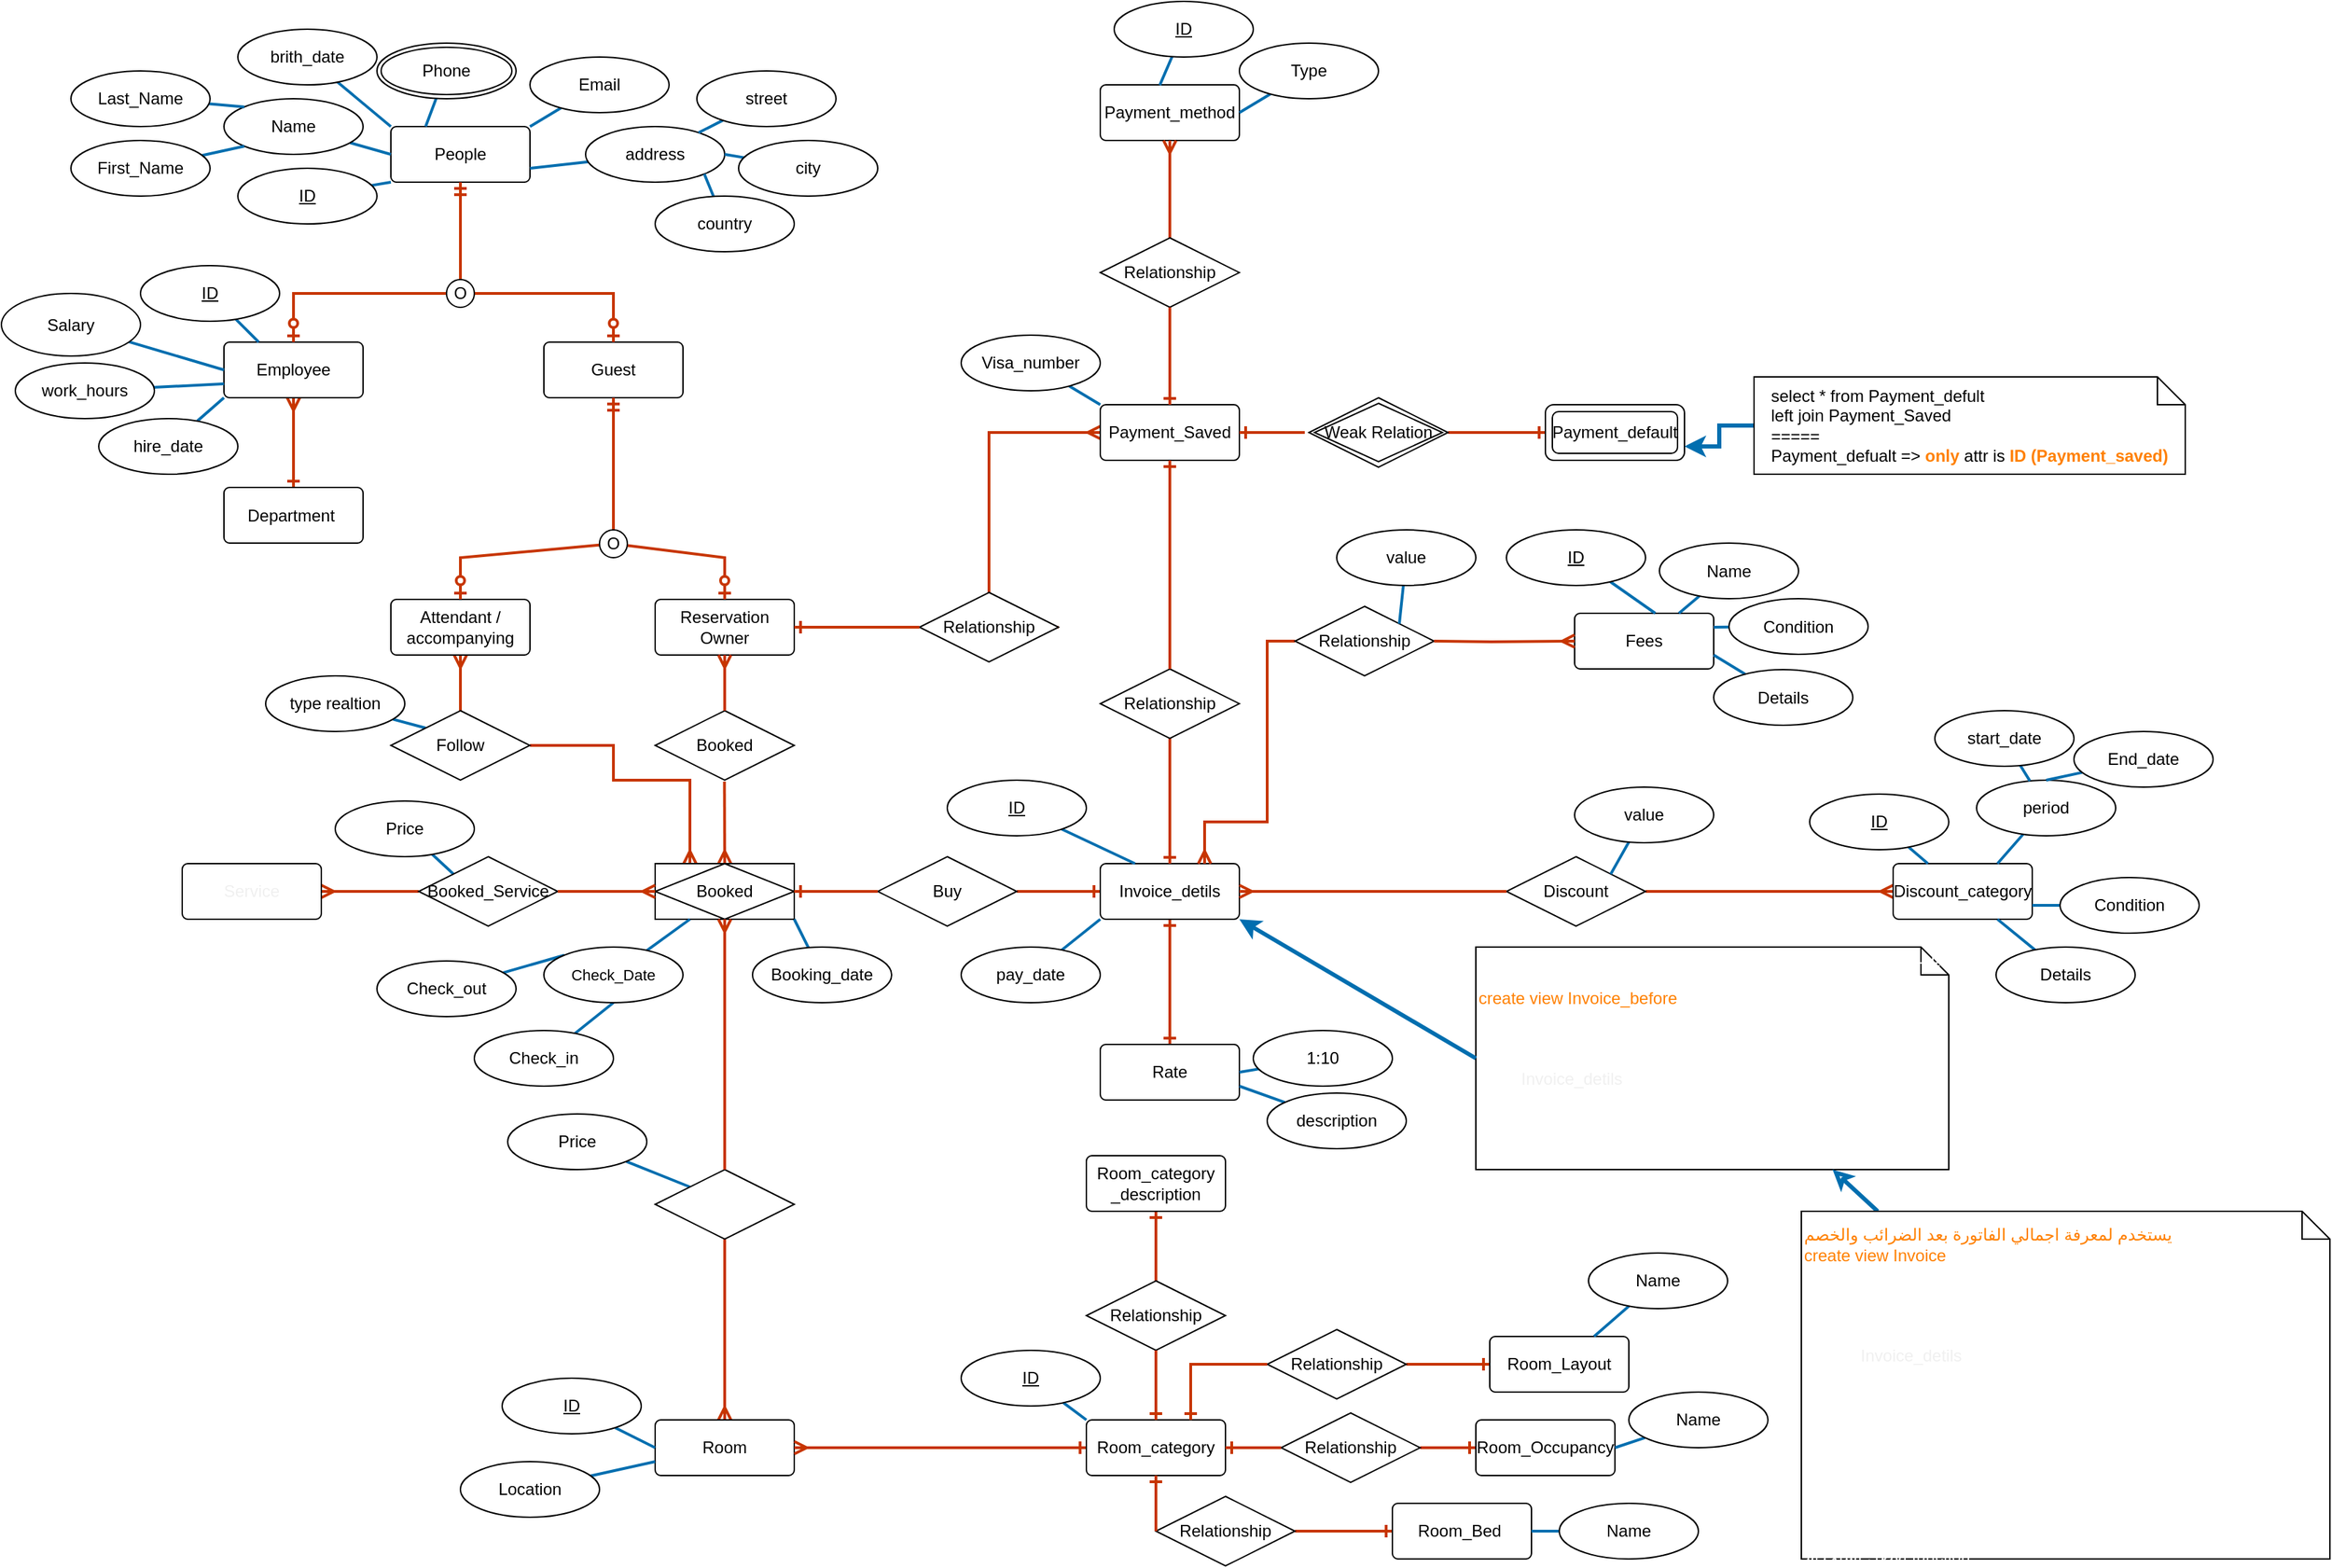 <mxfile version="16.0.0" type="device"><diagram id="vI57GA5DAVUNBbkm47zr" name="Hotel"><mxGraphModel dx="723" dy="454" grid="1" gridSize="10" guides="1" tooltips="1" connect="1" arrows="1" fold="1" page="1" pageScale="1" pageWidth="1654" pageHeight="1169" math="0" shadow="0"><root><mxCell id="0"/><mxCell id="1" parent="0"/><mxCell id="p1ACKnLT12sKT8vXGobS-59" value="People" style="rounded=1;arcSize=10;whiteSpace=wrap;html=1;align=center;fontFamily=Helvetica;fontSize=12;fontColor=default;strokeColor=default;fillColor=default;" parent="1" vertex="1"><mxGeometry x="330" y="120" width="100" height="40" as="geometry"/></mxCell><mxCell id="p1ACKnLT12sKT8vXGobS-60" value="Guest" style="rounded=1;arcSize=10;whiteSpace=wrap;html=1;align=center;fontFamily=Helvetica;fontSize=12;fontColor=default;strokeColor=default;fillColor=default;" parent="1" vertex="1"><mxGeometry x="440" y="275" width="100" height="40" as="geometry"/></mxCell><mxCell id="p1ACKnLT12sKT8vXGobS-169" style="edgeStyle=none;shape=connector;rounded=0;orthogonalLoop=1;jettySize=auto;html=1;labelBackgroundColor=default;fontFamily=Helvetica;fontSize=12;fontColor=#FF8000;startArrow=ERmany;startFill=0;endArrow=ERone;endFill=0;strokeColor=#C73500;strokeWidth=2;fillColor=#fa6800;" parent="1" source="p1ACKnLT12sKT8vXGobS-61" target="p1ACKnLT12sKT8vXGobS-168" edge="1"><mxGeometry relative="1" as="geometry"/></mxCell><mxCell id="p1ACKnLT12sKT8vXGobS-61" value="Employee" style="rounded=1;arcSize=10;whiteSpace=wrap;html=1;align=center;fontFamily=Helvetica;fontSize=12;fontColor=default;strokeColor=default;fillColor=default;" parent="1" vertex="1"><mxGeometry x="210" y="275" width="100" height="40" as="geometry"/></mxCell><mxCell id="p1ACKnLT12sKT8vXGobS-62" style="rounded=0;orthogonalLoop=1;jettySize=auto;html=1;endArrow=ERzeroToOne;endFill=0;fillColor=#fa6800;strokeColor=#C73500;strokeWidth=2;labelBackgroundColor=default;fontFamily=Helvetica;fontSize=12;fontColor=default;shape=connector;entryX=0.5;entryY=0;entryDx=0;entryDy=0;" parent="1" source="p1ACKnLT12sKT8vXGobS-65" target="p1ACKnLT12sKT8vXGobS-61" edge="1"><mxGeometry relative="1" as="geometry"><mxPoint x="300" y="275" as="targetPoint"/><Array as="points"><mxPoint x="260" y="240"/></Array></mxGeometry></mxCell><mxCell id="p1ACKnLT12sKT8vXGobS-63" style="edgeStyle=none;rounded=0;orthogonalLoop=1;jettySize=auto;html=1;endArrow=ERzeroToOne;endFill=0;fillColor=#fa6800;strokeColor=#C73500;strokeWidth=2;labelBackgroundColor=default;fontFamily=Helvetica;fontSize=12;fontColor=default;shape=connector;entryX=0.5;entryY=0;entryDx=0;entryDy=0;" parent="1" source="p1ACKnLT12sKT8vXGobS-65" target="p1ACKnLT12sKT8vXGobS-60" edge="1"><mxGeometry relative="1" as="geometry"><mxPoint x="500" y="290" as="targetPoint"/><Array as="points"><mxPoint x="490" y="240"/></Array></mxGeometry></mxCell><mxCell id="p1ACKnLT12sKT8vXGobS-64" style="edgeStyle=none;shape=connector;rounded=0;orthogonalLoop=1;jettySize=auto;html=1;labelBackgroundColor=default;fontFamily=Helvetica;fontSize=12;fontColor=default;endArrow=ERmandOne;endFill=0;strokeColor=#C73500;strokeWidth=2;fillColor=#fa6800;" parent="1" source="p1ACKnLT12sKT8vXGobS-65" target="p1ACKnLT12sKT8vXGobS-59" edge="1"><mxGeometry relative="1" as="geometry"/></mxCell><mxCell id="p1ACKnLT12sKT8vXGobS-65" value="O" style="ellipse;whiteSpace=wrap;html=1;aspect=fixed;fontFamily=Helvetica;fontSize=12;fontColor=default;strokeColor=default;fillColor=default;align=center;verticalAlign=middle;horizontal=1;" parent="1" vertex="1"><mxGeometry x="370" y="230" width="20" height="20" as="geometry"/></mxCell><mxCell id="p1ACKnLT12sKT8vXGobS-78" style="edgeStyle=none;shape=connector;rounded=0;orthogonalLoop=1;jettySize=auto;html=1;entryX=0.5;entryY=0;entryDx=0;entryDy=0;labelBackgroundColor=default;fontFamily=Helvetica;fontSize=12;fontColor=default;startArrow=none;startFill=0;endArrow=ERmany;endFill=0;strokeColor=#C73500;strokeWidth=2;fillColor=#fa6800;exitX=0.498;exitY=1.019;exitDx=0;exitDy=0;exitPerimeter=0;" parent="1" source="p1ACKnLT12sKT8vXGobS-88" target="p1ACKnLT12sKT8vXGobS-77" edge="1"><mxGeometry relative="1" as="geometry"/></mxCell><mxCell id="p1ACKnLT12sKT8vXGobS-142" style="edgeStyle=none;shape=connector;rounded=0;orthogonalLoop=1;jettySize=auto;html=1;entryX=0;entryY=0.5;entryDx=0;entryDy=0;labelBackgroundColor=default;fontFamily=Helvetica;fontSize=12;fontColor=default;startArrow=none;startFill=0;endArrow=ERmany;endFill=0;strokeColor=#C73500;strokeWidth=2;fillColor=#fa6800;exitX=1;exitY=0.5;exitDx=0;exitDy=0;" parent="1" source="p1ACKnLT12sKT8vXGobS-144" target="p1ACKnLT12sKT8vXGobS-139" edge="1"><mxGeometry relative="1" as="geometry"><Array as="points"><mxPoint x="760" y="480"/><mxPoint x="760" y="340"/></Array></mxGeometry></mxCell><mxCell id="p1ACKnLT12sKT8vXGobS-67" value="Reservation Owner" style="rounded=1;arcSize=10;whiteSpace=wrap;html=1;align=center;fontFamily=Helvetica;fontSize=12;fontColor=default;strokeColor=default;fillColor=default;" parent="1" vertex="1"><mxGeometry x="520" y="460" width="100" height="40" as="geometry"/></mxCell><mxCell id="p1ACKnLT12sKT8vXGobS-81" style="edgeStyle=none;shape=connector;rounded=0;orthogonalLoop=1;jettySize=auto;html=1;labelBackgroundColor=default;fontFamily=Helvetica;fontSize=12;fontColor=default;startArrow=ERmany;startFill=0;endArrow=none;endFill=0;strokeColor=#C73500;strokeWidth=2;fillColor=#fa6800;entryX=0.5;entryY=0;entryDx=0;entryDy=0;" parent="1" source="p1ACKnLT12sKT8vXGobS-68" target="mrTx13FWhD2hr1ZcwPyx-1" edge="1"><mxGeometry relative="1" as="geometry"><mxPoint x="280" y="530" as="targetPoint"/><Array as="points"/></mxGeometry></mxCell><mxCell id="p1ACKnLT12sKT8vXGobS-68" value="Attendant / accompanying" style="rounded=1;arcSize=10;whiteSpace=wrap;html=1;align=center;fontFamily=Helvetica;fontSize=12;fontColor=default;strokeColor=default;fillColor=default;" parent="1" vertex="1"><mxGeometry x="330" y="460" width="100" height="40" as="geometry"/></mxCell><mxCell id="p1ACKnLT12sKT8vXGobS-69" style="rounded=0;orthogonalLoop=1;jettySize=auto;html=1;endArrow=ERzeroToOne;endFill=0;fillColor=#fa6800;strokeColor=#C73500;strokeWidth=2;labelBackgroundColor=default;fontFamily=Helvetica;fontSize=12;fontColor=default;shape=connector;entryX=0.5;entryY=0;entryDx=0;entryDy=0;" parent="1" source="p1ACKnLT12sKT8vXGobS-72" target="p1ACKnLT12sKT8vXGobS-68" edge="1"><mxGeometry relative="1" as="geometry"><mxPoint x="430" y="460" as="targetPoint"/><Array as="points"><mxPoint x="380" y="430"/></Array></mxGeometry></mxCell><mxCell id="p1ACKnLT12sKT8vXGobS-70" style="edgeStyle=none;rounded=0;orthogonalLoop=1;jettySize=auto;html=1;endArrow=ERzeroToOne;endFill=0;fillColor=#fa6800;strokeColor=#C73500;strokeWidth=2;labelBackgroundColor=default;fontFamily=Helvetica;fontSize=12;fontColor=default;shape=connector;entryX=0.5;entryY=0;entryDx=0;entryDy=0;" parent="1" source="p1ACKnLT12sKT8vXGobS-72" target="p1ACKnLT12sKT8vXGobS-67" edge="1"><mxGeometry relative="1" as="geometry"><mxPoint x="570" y="460" as="targetPoint"/><Array as="points"><mxPoint x="570" y="430"/></Array></mxGeometry></mxCell><mxCell id="p1ACKnLT12sKT8vXGobS-71" style="edgeStyle=none;shape=connector;rounded=0;orthogonalLoop=1;jettySize=auto;html=1;labelBackgroundColor=default;fontFamily=Helvetica;fontSize=12;fontColor=default;endArrow=ERmandOne;endFill=0;strokeColor=#C73500;strokeWidth=2;fillColor=#fa6800;entryX=0.5;entryY=1;entryDx=0;entryDy=0;" parent="1" source="p1ACKnLT12sKT8vXGobS-72" target="p1ACKnLT12sKT8vXGobS-60" edge="1"><mxGeometry relative="1" as="geometry"><mxPoint x="510" y="390" as="targetPoint"/></mxGeometry></mxCell><mxCell id="p1ACKnLT12sKT8vXGobS-72" value="O" style="ellipse;whiteSpace=wrap;html=1;aspect=fixed;fontFamily=Helvetica;fontSize=12;fontColor=default;strokeColor=default;fillColor=default;verticalAlign=middle;align=center;" parent="1" vertex="1"><mxGeometry x="480" y="410" width="20" height="20" as="geometry"/></mxCell><mxCell id="p1ACKnLT12sKT8vXGobS-220" style="edgeStyle=none;shape=connector;rounded=0;orthogonalLoop=1;jettySize=auto;html=1;entryX=0.5;entryY=0;entryDx=0;entryDy=0;labelBackgroundColor=default;fontFamily=Helvetica;fontSize=12;fontColor=#FF8000;startArrow=none;startFill=0;endArrow=ERmany;endFill=0;strokeColor=#C73500;strokeWidth=2;fillColor=#fa6800;exitX=0.5;exitY=1;exitDx=0;exitDy=0;" parent="1" source="p1ACKnLT12sKT8vXGobS-225" target="p1ACKnLT12sKT8vXGobS-183" edge="1"><mxGeometry relative="1" as="geometry"><mxPoint x="570" y="860.0" as="sourcePoint"/></mxGeometry></mxCell><mxCell id="p1ACKnLT12sKT8vXGobS-103" style="edgeStyle=none;shape=connector;rounded=0;orthogonalLoop=1;jettySize=auto;html=1;labelBackgroundColor=default;fontFamily=Helvetica;fontSize=12;fontColor=default;startArrow=none;startFill=0;endArrow=ERone;endFill=0;strokeColor=#C73500;strokeWidth=2;fillColor=#fa6800;" parent="1" source="p1ACKnLT12sKT8vXGobS-104" target="p1ACKnLT12sKT8vXGobS-101" edge="1"><mxGeometry relative="1" as="geometry"/></mxCell><mxCell id="mrTx13FWhD2hr1ZcwPyx-2" style="edgeStyle=none;rounded=0;orthogonalLoop=1;jettySize=auto;html=1;entryX=1;entryY=0.5;entryDx=0;entryDy=0;labelBackgroundColor=default;fontFamily=Helvetica;fontSize=12;fontColor=#FFFFFF;startArrow=ERmany;startFill=0;endArrow=none;endFill=0;strokeColor=#C73500;strokeWidth=2;fillColor=#fa6800;exitX=0.25;exitY=0;exitDx=0;exitDy=0;" parent="1" source="p1ACKnLT12sKT8vXGobS-77" target="mrTx13FWhD2hr1ZcwPyx-1" edge="1"><mxGeometry relative="1" as="geometry"><Array as="points"><mxPoint x="545" y="590"/><mxPoint x="490" y="590"/><mxPoint x="490" y="565"/></Array></mxGeometry></mxCell><mxCell id="p1ACKnLT12sKT8vXGobS-77" value="Booked" style="shape=associativeEntity;whiteSpace=wrap;html=1;align=center;fontFamily=Helvetica;fontSize=12;fontColor=default;strokeColor=default;fillColor=default;" parent="1" vertex="1"><mxGeometry x="520" y="650" width="100" height="40" as="geometry"/></mxCell><mxCell id="p1ACKnLT12sKT8vXGobS-88" value="Booked" style="shape=rhombus;perimeter=rhombusPerimeter;whiteSpace=wrap;html=1;align=center;fontFamily=Helvetica;fontSize=12;fontColor=default;strokeColor=default;fillColor=default;" parent="1" vertex="1"><mxGeometry x="520" y="540" width="100" height="50" as="geometry"/></mxCell><mxCell id="p1ACKnLT12sKT8vXGobS-89" value="" style="edgeStyle=none;shape=connector;rounded=0;orthogonalLoop=1;jettySize=auto;html=1;entryX=0.5;entryY=0;entryDx=0;entryDy=0;labelBackgroundColor=default;fontFamily=Helvetica;fontSize=12;fontColor=default;startArrow=ERmany;startFill=0;endArrow=none;endFill=0;strokeColor=#C73500;strokeWidth=2;fillColor=#fa6800;" parent="1" source="p1ACKnLT12sKT8vXGobS-67" target="p1ACKnLT12sKT8vXGobS-88" edge="1"><mxGeometry relative="1" as="geometry"><mxPoint x="570" y="500" as="sourcePoint"/><mxPoint x="570" y="650" as="targetPoint"/></mxGeometry></mxCell><mxCell id="p1ACKnLT12sKT8vXGobS-90" style="edgeStyle=none;shape=connector;rounded=0;orthogonalLoop=1;jettySize=auto;html=1;labelBackgroundColor=default;fontFamily=Helvetica;fontSize=11;fontColor=default;endArrow=none;endFill=0;strokeColor=#006EAF;strokeWidth=2;fillColor=#1ba1e2;entryX=0;entryY=0;entryDx=0;entryDy=0;" parent="1" source="p1ACKnLT12sKT8vXGobS-91" target="mrTx13FWhD2hr1ZcwPyx-1" edge="1"><mxGeometry relative="1" as="geometry"><mxPoint x="535" y="630" as="targetPoint"/></mxGeometry></mxCell><mxCell id="p1ACKnLT12sKT8vXGobS-91" value="&lt;span style=&quot;font-size: 12px&quot;&gt;type realtion&lt;/span&gt;" style="ellipse;whiteSpace=wrap;html=1;align=center;fontFamily=Helvetica;fontSize=11;fontColor=default;strokeColor=default;fillColor=default;" parent="1" vertex="1"><mxGeometry x="240" y="515" width="100" height="40" as="geometry"/></mxCell><mxCell id="p1ACKnLT12sKT8vXGobS-227" style="edgeStyle=none;shape=connector;rounded=0;orthogonalLoop=1;jettySize=auto;html=1;entryX=1;entryY=0.5;entryDx=0;entryDy=0;labelBackgroundColor=default;fontFamily=Helvetica;fontSize=12;fontColor=#FF8000;startArrow=none;startFill=0;endArrow=ERmany;endFill=0;strokeColor=#C73500;strokeWidth=2;fillColor=#fa6800;exitX=0;exitY=0.5;exitDx=0;exitDy=0;" parent="1" source="DwVgV_HDbT9J_T5YfESA-5" target="p1ACKnLT12sKT8vXGobS-224" edge="1"><mxGeometry relative="1" as="geometry"/></mxCell><mxCell id="p1ACKnLT12sKT8vXGobS-171" style="edgeStyle=none;shape=connector;rounded=0;orthogonalLoop=1;jettySize=auto;html=1;labelBackgroundColor=default;fontFamily=Helvetica;fontSize=12;fontColor=#FF8000;startArrow=ERone;startFill=0;endArrow=ERone;endFill=0;strokeColor=#C73500;strokeWidth=2;fillColor=#fa6800;" parent="1" source="p1ACKnLT12sKT8vXGobS-101" target="p1ACKnLT12sKT8vXGobS-170" edge="1"><mxGeometry relative="1" as="geometry"/></mxCell><mxCell id="p1ACKnLT12sKT8vXGobS-101" value="Invoice_detils" style="rounded=1;arcSize=10;whiteSpace=wrap;html=1;align=center;fontFamily=Helvetica;fontSize=12;fontColor=default;strokeColor=default;fillColor=default;" parent="1" vertex="1"><mxGeometry x="840" y="650" width="100" height="40" as="geometry"/></mxCell><mxCell id="p1ACKnLT12sKT8vXGobS-131" style="edgeStyle=none;shape=connector;rounded=0;orthogonalLoop=1;jettySize=auto;html=1;entryX=0;entryY=0.5;entryDx=0;entryDy=0;labelBackgroundColor=default;fontFamily=Helvetica;fontSize=12;fontColor=default;startArrow=none;startFill=0;endArrow=ERmany;endFill=0;strokeColor=#C73500;strokeWidth=2;fillColor=#fa6800;" parent="1" source="p1ACKnLT12sKT8vXGobS-133" target="p1ACKnLT12sKT8vXGobS-119" edge="1"><mxGeometry relative="1" as="geometry"/></mxCell><mxCell id="p1ACKnLT12sKT8vXGobS-104" value="Buy" style="shape=rhombus;perimeter=rhombusPerimeter;whiteSpace=wrap;html=1;align=center;fontFamily=Helvetica;fontSize=12;fontColor=default;strokeColor=default;fillColor=default;" parent="1" vertex="1"><mxGeometry x="680" y="645" width="100" height="50" as="geometry"/></mxCell><mxCell id="p1ACKnLT12sKT8vXGobS-105" value="" style="edgeStyle=none;shape=connector;rounded=0;orthogonalLoop=1;jettySize=auto;html=1;labelBackgroundColor=default;fontFamily=Helvetica;fontSize=12;fontColor=default;startArrow=ERone;startFill=0;endArrow=none;endFill=0;strokeColor=#C73500;strokeWidth=2;fillColor=#fa6800;" parent="1" source="p1ACKnLT12sKT8vXGobS-77" target="p1ACKnLT12sKT8vXGobS-104" edge="1"><mxGeometry relative="1" as="geometry"><mxPoint x="620" y="670" as="sourcePoint"/><mxPoint x="840" y="670" as="targetPoint"/></mxGeometry></mxCell><mxCell id="p1ACKnLT12sKT8vXGobS-107" value="Payment_method" style="rounded=1;arcSize=10;whiteSpace=wrap;html=1;align=center;fontFamily=Helvetica;fontSize=12;fontColor=default;strokeColor=default;fillColor=default;" parent="1" vertex="1"><mxGeometry x="840" y="90" width="100" height="40" as="geometry"/></mxCell><mxCell id="p1ACKnLT12sKT8vXGobS-119" value="Discount_category" style="rounded=1;arcSize=10;whiteSpace=wrap;html=1;align=center;fontFamily=Helvetica;fontSize=12;fontColor=default;strokeColor=default;fillColor=default;" parent="1" vertex="1"><mxGeometry x="1410" y="650" width="100" height="40" as="geometry"/></mxCell><mxCell id="p1ACKnLT12sKT8vXGobS-124" style="edgeStyle=none;shape=connector;rounded=0;orthogonalLoop=1;jettySize=auto;html=1;labelBackgroundColor=default;fontFamily=Helvetica;fontSize=11;fontColor=default;endArrow=none;endFill=0;strokeColor=#006EAF;strokeWidth=2;fillColor=#1ba1e2;entryX=1;entryY=0.75;entryDx=0;entryDy=0;" parent="1" source="p1ACKnLT12sKT8vXGobS-125" target="p1ACKnLT12sKT8vXGobS-119" edge="1"><mxGeometry relative="1" as="geometry"><mxPoint x="1440" y="655" as="targetPoint"/></mxGeometry></mxCell><mxCell id="p1ACKnLT12sKT8vXGobS-125" value="&lt;span style=&quot;font-size: 12px&quot;&gt;Condition&lt;/span&gt;" style="ellipse;whiteSpace=wrap;html=1;align=center;fontFamily=Helvetica;fontSize=11;fontColor=default;strokeColor=default;fillColor=default;" parent="1" vertex="1"><mxGeometry x="1530" y="660" width="100" height="40" as="geometry"/></mxCell><mxCell id="p1ACKnLT12sKT8vXGobS-128" style="edgeStyle=none;shape=connector;rounded=0;orthogonalLoop=1;jettySize=auto;html=1;labelBackgroundColor=default;fontFamily=Helvetica;fontSize=11;fontColor=default;endArrow=none;endFill=0;strokeColor=#006EAF;strokeWidth=2;fillColor=#1ba1e2;entryX=0.75;entryY=1;entryDx=0;entryDy=0;" parent="1" source="p1ACKnLT12sKT8vXGobS-129" target="p1ACKnLT12sKT8vXGobS-119" edge="1"><mxGeometry relative="1" as="geometry"><mxPoint x="1530" y="690" as="targetPoint"/></mxGeometry></mxCell><mxCell id="p1ACKnLT12sKT8vXGobS-129" value="&lt;span style=&quot;font-size: 12px&quot;&gt;Details&lt;/span&gt;" style="ellipse;whiteSpace=wrap;html=1;align=center;fontFamily=Helvetica;fontSize=11;fontColor=default;strokeColor=default;fillColor=default;" parent="1" vertex="1"><mxGeometry x="1484" y="710" width="100" height="40" as="geometry"/></mxCell><mxCell id="p1ACKnLT12sKT8vXGobS-133" value="Discount" style="shape=rhombus;perimeter=rhombusPerimeter;whiteSpace=wrap;html=1;align=center;fontFamily=Helvetica;fontSize=12;fontColor=default;strokeColor=default;fillColor=default;" parent="1" vertex="1"><mxGeometry x="1132" y="645" width="100" height="50" as="geometry"/></mxCell><mxCell id="p1ACKnLT12sKT8vXGobS-134" value="" style="edgeStyle=none;shape=connector;rounded=0;orthogonalLoop=1;jettySize=auto;html=1;entryX=0;entryY=0.5;entryDx=0;entryDy=0;labelBackgroundColor=default;fontFamily=Helvetica;fontSize=12;fontColor=default;startArrow=ERmany;startFill=0;endArrow=none;endFill=0;strokeColor=#C73500;strokeWidth=2;fillColor=#fa6800;exitX=1;exitY=0.5;exitDx=0;exitDy=0;" parent="1" source="p1ACKnLT12sKT8vXGobS-101" target="p1ACKnLT12sKT8vXGobS-133" edge="1"><mxGeometry relative="1" as="geometry"><mxPoint x="1241.0" y="670" as="sourcePoint"/><mxPoint x="1480" y="670" as="targetPoint"/></mxGeometry></mxCell><mxCell id="p1ACKnLT12sKT8vXGobS-136" style="edgeStyle=none;shape=connector;rounded=0;orthogonalLoop=1;jettySize=auto;html=1;labelBackgroundColor=default;fontFamily=Helvetica;fontSize=11;fontColor=default;endArrow=none;endFill=0;strokeColor=#006EAF;strokeWidth=2;fillColor=#1ba1e2;entryX=0;entryY=0;entryDx=0;entryDy=0;" parent="1" source="p1ACKnLT12sKT8vXGobS-137" target="p1ACKnLT12sKT8vXGobS-139" edge="1"><mxGeometry relative="1" as="geometry"><mxPoint x="900" y="300" as="targetPoint"/></mxGeometry></mxCell><mxCell id="p1ACKnLT12sKT8vXGobS-137" value="&lt;span style=&quot;font-size: 12px&quot;&gt;Visa_number&lt;/span&gt;" style="ellipse;whiteSpace=wrap;html=1;align=center;fontFamily=Helvetica;fontSize=11;fontColor=default;strokeColor=default;fillColor=default;" parent="1" vertex="1"><mxGeometry x="740" y="270" width="100" height="40" as="geometry"/></mxCell><mxCell id="p1ACKnLT12sKT8vXGobS-143" style="edgeStyle=none;shape=connector;rounded=0;orthogonalLoop=1;jettySize=auto;html=1;labelBackgroundColor=default;fontFamily=Helvetica;fontSize=12;fontColor=default;startArrow=none;startFill=0;endArrow=ERone;endFill=0;strokeColor=#C73500;strokeWidth=2;fillColor=#fa6800;entryX=0;entryY=0.5;entryDx=0;entryDy=0;exitX=1;exitY=0.5;exitDx=0;exitDy=0;" parent="1" source="VJfP-_Y8YsUKhy8eOxxd-1" target="p1ACKnLT12sKT8vXGobS-158" edge="1"><mxGeometry relative="1" as="geometry"><mxPoint x="1140" y="340" as="targetPoint"/><mxPoint x="1100" y="340" as="sourcePoint"/></mxGeometry></mxCell><mxCell id="p1ACKnLT12sKT8vXGobS-155" style="edgeStyle=none;shape=connector;rounded=0;orthogonalLoop=1;jettySize=auto;html=1;labelBackgroundColor=default;fontFamily=Helvetica;fontSize=12;fontColor=default;startArrow=none;startFill=0;endArrow=ERmany;endFill=0;strokeColor=#C73500;strokeWidth=2;fillColor=#fa6800;" parent="1" source="p1ACKnLT12sKT8vXGobS-156" target="p1ACKnLT12sKT8vXGobS-107" edge="1"><mxGeometry relative="1" as="geometry"/></mxCell><mxCell id="p1ACKnLT12sKT8vXGobS-139" value="Payment_Saved" style="rounded=1;arcSize=10;whiteSpace=wrap;html=1;align=center;fontFamily=Helvetica;fontSize=12;fontColor=default;strokeColor=default;fillColor=default;" parent="1" vertex="1"><mxGeometry x="840" y="320" width="100" height="40" as="geometry"/></mxCell><mxCell id="p1ACKnLT12sKT8vXGobS-144" value="Relationship" style="shape=rhombus;perimeter=rhombusPerimeter;whiteSpace=wrap;html=1;align=center;fontFamily=Helvetica;fontSize=12;fontColor=default;strokeColor=default;fillColor=default;" parent="1" vertex="1"><mxGeometry x="710" y="455" width="100" height="50" as="geometry"/></mxCell><mxCell id="p1ACKnLT12sKT8vXGobS-145" value="" style="edgeStyle=none;shape=connector;rounded=0;orthogonalLoop=1;jettySize=auto;html=1;entryX=0;entryY=0.5;entryDx=0;entryDy=0;labelBackgroundColor=default;fontFamily=Helvetica;fontSize=12;fontColor=default;startArrow=ERone;startFill=0;endArrow=none;endFill=0;strokeColor=#C73500;strokeWidth=2;fillColor=#fa6800;exitX=1;exitY=0.5;exitDx=0;exitDy=0;" parent="1" source="p1ACKnLT12sKT8vXGobS-67" target="p1ACKnLT12sKT8vXGobS-144" edge="1"><mxGeometry relative="1" as="geometry"><mxPoint x="620" y="480" as="sourcePoint"/><mxPoint x="840" y="340" as="targetPoint"/><Array as="points"/></mxGeometry></mxCell><mxCell id="p1ACKnLT12sKT8vXGobS-147" value="" style="edgeStyle=none;shape=connector;rounded=0;orthogonalLoop=1;jettySize=auto;html=1;labelBackgroundColor=default;fontFamily=Helvetica;fontSize=12;fontColor=default;startArrow=ERone;startFill=0;endArrow=none;endFill=0;strokeColor=#C73500;strokeWidth=2;fillColor=#fa6800;entryX=-0.03;entryY=0.501;entryDx=0;entryDy=0;entryPerimeter=0;" parent="1" source="p1ACKnLT12sKT8vXGobS-139" target="VJfP-_Y8YsUKhy8eOxxd-1" edge="1"><mxGeometry relative="1" as="geometry"><mxPoint x="940" y="340" as="sourcePoint"/><mxPoint x="990" y="340" as="targetPoint"/></mxGeometry></mxCell><mxCell id="LPrqTILYjleBiJn5z4hf-2" style="edgeStyle=orthogonalEdgeStyle;rounded=0;orthogonalLoop=1;jettySize=auto;html=1;entryX=1;entryY=0.75;entryDx=0;entryDy=0;fillColor=#1ba1e2;strokeColor=#006EAF;strokeWidth=3;" parent="1" source="p1ACKnLT12sKT8vXGobS-152" target="p1ACKnLT12sKT8vXGobS-158" edge="1"><mxGeometry relative="1" as="geometry"/></mxCell><mxCell id="p1ACKnLT12sKT8vXGobS-152" value="&lt;blockquote style=&quot;margin: 0 0 0 40px ; border: none ; padding: 0px&quot;&gt;&lt;/blockquote&gt;&lt;span&gt;&lt;div style=&quot;text-align: left&quot;&gt;&lt;span style=&quot;text-align: center&quot;&gt;&lt;div style=&quot;text-align: left&quot;&gt;select * from Payment_defult&lt;/div&gt;&lt;/span&gt;&lt;span style=&quot;text-align: center&quot;&gt;&lt;div style=&quot;text-align: left&quot;&gt;left join Payment_Saved&lt;/div&gt;&lt;/span&gt;&lt;span style=&quot;text-align: center&quot;&gt;&lt;div style=&quot;text-align: left&quot;&gt;=====&lt;/div&gt;&lt;/span&gt;&lt;div&gt;Payment_defualt =&amp;gt;&amp;nbsp;&lt;font color=&quot;#ff8000&quot;&gt;&lt;b&gt;only&amp;nbsp;&lt;/b&gt;&lt;/font&gt;attr is&amp;nbsp;&lt;b&gt;&lt;font color=&quot;#ff8000&quot;&gt;ID (Payment_saved)&lt;/font&gt;&lt;/b&gt;&lt;/div&gt;&lt;/div&gt;&lt;/span&gt;" style="shape=note;size=20;whiteSpace=wrap;html=1;fontFamily=Helvetica;fontSize=12;fontColor=default;strokeColor=default;fillColor=default;" parent="1" vertex="1"><mxGeometry x="1310" y="300" width="310" height="70" as="geometry"/></mxCell><mxCell id="p1ACKnLT12sKT8vXGobS-156" value="Relationship" style="shape=rhombus;perimeter=rhombusPerimeter;whiteSpace=wrap;html=1;align=center;fontFamily=Helvetica;fontSize=12;fontColor=default;strokeColor=default;fillColor=default;" parent="1" vertex="1"><mxGeometry x="840" y="200" width="100" height="50" as="geometry"/></mxCell><mxCell id="p1ACKnLT12sKT8vXGobS-157" value="" style="edgeStyle=none;shape=connector;rounded=0;orthogonalLoop=1;jettySize=auto;html=1;labelBackgroundColor=default;fontFamily=Helvetica;fontSize=12;fontColor=default;startArrow=ERone;startFill=0;endArrow=none;endFill=0;strokeColor=#C73500;strokeWidth=2;fillColor=#fa6800;" parent="1" source="p1ACKnLT12sKT8vXGobS-139" target="p1ACKnLT12sKT8vXGobS-156" edge="1"><mxGeometry relative="1" as="geometry"><mxPoint x="890" y="320" as="sourcePoint"/><mxPoint x="890" y="130" as="targetPoint"/></mxGeometry></mxCell><mxCell id="p1ACKnLT12sKT8vXGobS-158" value="Payment_default" style="rounded=1;shape=ext;margin=3;double=1;whiteSpace=wrap;html=1;align=center;fontFamily=Helvetica;fontSize=12;fontColor=default;strokeColor=default;fillColor=default;" parent="1" vertex="1"><mxGeometry x="1160" y="320" width="100" height="40" as="geometry"/></mxCell><mxCell id="p1ACKnLT12sKT8vXGobS-163" style="edgeStyle=none;shape=connector;rounded=0;orthogonalLoop=1;jettySize=auto;html=1;labelBackgroundColor=default;fontFamily=Helvetica;fontSize=11;fontColor=default;endArrow=none;endFill=0;strokeColor=#006EAF;strokeWidth=2;fillColor=#1ba1e2;entryX=1;entryY=0.5;entryDx=0;entryDy=0;" parent="1" source="p1ACKnLT12sKT8vXGobS-164" target="p1ACKnLT12sKT8vXGobS-107" edge="1"><mxGeometry relative="1" as="geometry"><mxPoint x="950" y="120" as="targetPoint"/></mxGeometry></mxCell><mxCell id="p1ACKnLT12sKT8vXGobS-164" value="&lt;span style=&quot;font-size: 12px&quot;&gt;Type&lt;/span&gt;" style="ellipse;whiteSpace=wrap;html=1;align=center;fontFamily=Helvetica;fontSize=11;fontColor=default;strokeColor=default;fillColor=default;" parent="1" vertex="1"><mxGeometry x="940" y="60" width="100" height="40" as="geometry"/></mxCell><mxCell id="p1ACKnLT12sKT8vXGobS-165" style="edgeStyle=none;shape=connector;rounded=0;orthogonalLoop=1;jettySize=auto;html=1;labelBackgroundColor=default;fontFamily=Helvetica;fontSize=12;fontColor=default;endArrow=none;endFill=0;strokeColor=#006EAF;strokeWidth=2;fillColor=#1ba1e2;entryX=0.428;entryY=0.005;entryDx=0;entryDy=0;entryPerimeter=0;" parent="1" source="p1ACKnLT12sKT8vXGobS-166" target="p1ACKnLT12sKT8vXGobS-107" edge="1"><mxGeometry relative="1" as="geometry"><mxPoint x="870" y="70" as="targetPoint"/></mxGeometry></mxCell><mxCell id="p1ACKnLT12sKT8vXGobS-166" value="ID" style="ellipse;whiteSpace=wrap;html=1;align=center;fontStyle=4;fontFamily=Helvetica;fontSize=12;fontColor=default;strokeColor=default;fillColor=default;" parent="1" vertex="1"><mxGeometry x="850" y="30" width="100" height="40" as="geometry"/></mxCell><mxCell id="p1ACKnLT12sKT8vXGobS-168" value="Department&amp;nbsp;" style="rounded=1;arcSize=10;whiteSpace=wrap;html=1;align=center;fontFamily=Helvetica;fontSize=12;fontColor=default;strokeColor=default;fillColor=default;" parent="1" vertex="1"><mxGeometry x="210" y="379.5" width="100" height="40" as="geometry"/></mxCell><mxCell id="p1ACKnLT12sKT8vXGobS-170" value="Rate" style="rounded=1;arcSize=10;whiteSpace=wrap;html=1;align=center;fontFamily=Helvetica;fontSize=12;fontColor=default;strokeColor=default;fillColor=default;" parent="1" vertex="1"><mxGeometry x="840" y="780" width="100" height="40" as="geometry"/></mxCell><mxCell id="p1ACKnLT12sKT8vXGobS-178" style="edgeStyle=none;shape=connector;rounded=0;orthogonalLoop=1;jettySize=auto;html=1;labelBackgroundColor=default;fontFamily=Helvetica;fontSize=11;fontColor=default;endArrow=none;endFill=0;strokeColor=#006EAF;strokeWidth=2;fillColor=#1ba1e2;entryX=1;entryY=0.5;entryDx=0;entryDy=0;" parent="1" source="p1ACKnLT12sKT8vXGobS-179" target="p1ACKnLT12sKT8vXGobS-170" edge="1"><mxGeometry relative="1" as="geometry"><mxPoint x="1000" y="810" as="targetPoint"/></mxGeometry></mxCell><mxCell id="p1ACKnLT12sKT8vXGobS-179" value="&lt;span style=&quot;font-size: 12px&quot;&gt;1:10&lt;/span&gt;" style="ellipse;whiteSpace=wrap;html=1;align=center;fontFamily=Helvetica;fontSize=11;fontColor=default;strokeColor=default;fillColor=default;" parent="1" vertex="1"><mxGeometry x="950" y="770" width="100" height="40" as="geometry"/></mxCell><mxCell id="p1ACKnLT12sKT8vXGobS-181" style="edgeStyle=none;shape=connector;rounded=0;orthogonalLoop=1;jettySize=auto;html=1;labelBackgroundColor=default;fontFamily=Helvetica;fontSize=11;fontColor=default;endArrow=none;endFill=0;strokeColor=#006EAF;strokeWidth=2;fillColor=#1ba1e2;entryX=1;entryY=0.75;entryDx=0;entryDy=0;" parent="1" source="p1ACKnLT12sKT8vXGobS-182" target="p1ACKnLT12sKT8vXGobS-170" edge="1"><mxGeometry relative="1" as="geometry"><mxPoint x="780" y="840" as="targetPoint"/></mxGeometry></mxCell><mxCell id="p1ACKnLT12sKT8vXGobS-182" value="&lt;span style=&quot;font-size: 12px&quot;&gt;description&lt;/span&gt;&lt;span style=&quot;font-size: 12px&quot;&gt;&lt;br&gt;&lt;/span&gt;" style="ellipse;whiteSpace=wrap;html=1;align=center;fontFamily=Helvetica;fontSize=11;fontColor=default;strokeColor=default;fillColor=default;" parent="1" vertex="1"><mxGeometry x="960" y="815" width="100" height="40" as="geometry"/></mxCell><mxCell id="p1ACKnLT12sKT8vXGobS-183" value="Room" style="rounded=1;arcSize=10;whiteSpace=wrap;html=1;align=center;fontFamily=Helvetica;fontSize=12;fontColor=default;strokeColor=default;fillColor=default;" parent="1" vertex="1"><mxGeometry x="520" y="1050" width="100" height="40" as="geometry"/></mxCell><mxCell id="p1ACKnLT12sKT8vXGobS-193" style="edgeStyle=none;shape=connector;rounded=0;orthogonalLoop=1;jettySize=auto;html=1;entryX=0.5;entryY=1;entryDx=0;entryDy=0;labelBackgroundColor=default;fontFamily=Helvetica;fontSize=12;fontColor=#FF8000;startArrow=none;startFill=0;endArrow=ERone;endFill=0;strokeColor=#C73500;strokeWidth=2;fillColor=#fa6800;" parent="1" source="p1ACKnLT12sKT8vXGobS-194" target="p1ACKnLT12sKT8vXGobS-185" edge="1"><mxGeometry relative="1" as="geometry"/></mxCell><mxCell id="p1ACKnLT12sKT8vXGobS-197" style="edgeStyle=none;shape=connector;rounded=0;orthogonalLoop=1;jettySize=auto;html=1;entryX=0;entryY=0.5;entryDx=0;entryDy=0;labelBackgroundColor=default;fontFamily=Helvetica;fontSize=12;fontColor=#FF8000;startArrow=none;startFill=0;endArrow=ERone;endFill=0;strokeColor=#C73500;strokeWidth=2;fillColor=#fa6800;exitX=1;exitY=0.5;exitDx=0;exitDy=0;" parent="1" source="p1ACKnLT12sKT8vXGobS-204" target="p1ACKnLT12sKT8vXGobS-186" edge="1"><mxGeometry relative="1" as="geometry"/></mxCell><mxCell id="p1ACKnLT12sKT8vXGobS-198" style="edgeStyle=none;shape=connector;rounded=0;orthogonalLoop=1;jettySize=auto;html=1;entryX=0;entryY=0.5;entryDx=0;entryDy=0;labelBackgroundColor=default;fontFamily=Helvetica;fontSize=12;fontColor=#FF8000;startArrow=none;startFill=0;endArrow=ERone;endFill=0;strokeColor=#C73500;strokeWidth=2;fillColor=#fa6800;" parent="1" source="p1ACKnLT12sKT8vXGobS-202" target="p1ACKnLT12sKT8vXGobS-188" edge="1"><mxGeometry relative="1" as="geometry"><Array as="points"/></mxGeometry></mxCell><mxCell id="p1ACKnLT12sKT8vXGobS-210" style="edgeStyle=none;shape=connector;rounded=0;orthogonalLoop=1;jettySize=auto;html=1;entryX=0;entryY=0.5;entryDx=0;entryDy=0;labelBackgroundColor=default;fontFamily=Helvetica;fontSize=12;fontColor=#FF8000;startArrow=none;startFill=0;endArrow=ERone;endFill=0;strokeColor=#C73500;strokeWidth=2;fillColor=#fa6800;exitX=1;exitY=0.5;exitDx=0;exitDy=0;" parent="1" source="p1ACKnLT12sKT8vXGobS-211" target="p1ACKnLT12sKT8vXGobS-187" edge="1"><mxGeometry relative="1" as="geometry"/></mxCell><mxCell id="p1ACKnLT12sKT8vXGobS-219" style="edgeStyle=none;shape=connector;rounded=0;orthogonalLoop=1;jettySize=auto;html=1;entryX=1;entryY=0.5;entryDx=0;entryDy=0;labelBackgroundColor=default;fontFamily=Helvetica;fontSize=12;fontColor=#FF8000;startArrow=ERone;startFill=0;endArrow=ERmany;endFill=0;strokeColor=#C73500;strokeWidth=2;fillColor=#fa6800;" parent="1" source="p1ACKnLT12sKT8vXGobS-184" target="p1ACKnLT12sKT8vXGobS-183" edge="1"><mxGeometry relative="1" as="geometry"/></mxCell><mxCell id="p1ACKnLT12sKT8vXGobS-184" value="Room_category" style="rounded=1;arcSize=10;whiteSpace=wrap;html=1;align=center;fontFamily=Helvetica;fontSize=12;fontColor=default;strokeColor=default;fillColor=default;" parent="1" vertex="1"><mxGeometry x="830" y="1050" width="100" height="40" as="geometry"/></mxCell><mxCell id="p1ACKnLT12sKT8vXGobS-185" value="Room_category&lt;br&gt;_description" style="rounded=1;arcSize=10;whiteSpace=wrap;html=1;align=center;fontFamily=Helvetica;fontSize=12;fontColor=default;strokeColor=default;fillColor=default;" parent="1" vertex="1"><mxGeometry x="830" y="860" width="100" height="40" as="geometry"/></mxCell><mxCell id="p1ACKnLT12sKT8vXGobS-186" value="Room_Occupancy" style="rounded=1;arcSize=10;whiteSpace=wrap;html=1;align=center;fontFamily=Helvetica;fontSize=12;fontColor=default;strokeColor=default;fillColor=default;" parent="1" vertex="1"><mxGeometry x="1110" y="1050" width="100" height="40" as="geometry"/></mxCell><mxCell id="p1ACKnLT12sKT8vXGobS-187" value="Room_Bed&amp;nbsp;" style="rounded=1;arcSize=10;whiteSpace=wrap;html=1;align=center;fontFamily=Helvetica;fontSize=12;fontColor=default;strokeColor=default;fillColor=default;" parent="1" vertex="1"><mxGeometry x="1050" y="1110" width="100" height="40" as="geometry"/></mxCell><mxCell id="p1ACKnLT12sKT8vXGobS-188" value="Room_Layout" style="rounded=1;arcSize=10;whiteSpace=wrap;html=1;align=center;fontFamily=Helvetica;fontSize=12;fontColor=default;strokeColor=default;fillColor=default;" parent="1" vertex="1"><mxGeometry x="1120" y="990" width="100" height="40" as="geometry"/></mxCell><mxCell id="p1ACKnLT12sKT8vXGobS-194" value="Relationship" style="shape=rhombus;perimeter=rhombusPerimeter;whiteSpace=wrap;html=1;align=center;fontFamily=Helvetica;fontSize=12;fontColor=default;strokeColor=default;fillColor=default;" parent="1" vertex="1"><mxGeometry x="830" y="950" width="100" height="50" as="geometry"/></mxCell><mxCell id="p1ACKnLT12sKT8vXGobS-195" value="" style="edgeStyle=none;shape=connector;rounded=0;orthogonalLoop=1;jettySize=auto;html=1;entryX=0.5;entryY=1;entryDx=0;entryDy=0;labelBackgroundColor=default;fontFamily=Helvetica;fontSize=12;fontColor=#FF8000;startArrow=ERone;startFill=0;endArrow=none;endFill=0;strokeColor=#C73500;strokeWidth=2;fillColor=#fa6800;" parent="1" source="p1ACKnLT12sKT8vXGobS-184" target="p1ACKnLT12sKT8vXGobS-194" edge="1"><mxGeometry relative="1" as="geometry"><mxPoint x="880" y="1050" as="sourcePoint"/><mxPoint x="880" y="900" as="targetPoint"/></mxGeometry></mxCell><mxCell id="p1ACKnLT12sKT8vXGobS-202" value="Relationship" style="shape=rhombus;perimeter=rhombusPerimeter;whiteSpace=wrap;html=1;align=center;fontFamily=Helvetica;fontSize=12;fontColor=default;strokeColor=default;fillColor=default;" parent="1" vertex="1"><mxGeometry x="960" y="985" width="100" height="50" as="geometry"/></mxCell><mxCell id="p1ACKnLT12sKT8vXGobS-203" value="" style="edgeStyle=none;shape=connector;rounded=0;orthogonalLoop=1;jettySize=auto;html=1;entryX=0;entryY=0.5;entryDx=0;entryDy=0;labelBackgroundColor=default;fontFamily=Helvetica;fontSize=12;fontColor=#FF8000;startArrow=ERone;startFill=0;endArrow=none;endFill=0;strokeColor=#C73500;strokeWidth=2;fillColor=#fa6800;exitX=0.75;exitY=0;exitDx=0;exitDy=0;" parent="1" source="p1ACKnLT12sKT8vXGobS-184" target="p1ACKnLT12sKT8vXGobS-202" edge="1"><mxGeometry relative="1" as="geometry"><mxPoint x="930" y="1057.5" as="sourcePoint"/><mxPoint x="1120" y="1010" as="targetPoint"/><Array as="points"><mxPoint x="905" y="1010"/></Array></mxGeometry></mxCell><mxCell id="p1ACKnLT12sKT8vXGobS-204" value="Relationship" style="shape=rhombus;perimeter=rhombusPerimeter;whiteSpace=wrap;html=1;align=center;fontFamily=Helvetica;fontSize=12;fontColor=default;strokeColor=default;fillColor=default;" parent="1" vertex="1"><mxGeometry x="970" y="1045" width="100" height="50" as="geometry"/></mxCell><mxCell id="p1ACKnLT12sKT8vXGobS-205" value="" style="edgeStyle=none;shape=connector;rounded=0;orthogonalLoop=1;jettySize=auto;html=1;entryX=0;entryY=0.5;entryDx=0;entryDy=0;labelBackgroundColor=default;fontFamily=Helvetica;fontSize=12;fontColor=#FF8000;startArrow=ERone;startFill=0;endArrow=none;endFill=0;strokeColor=#C73500;strokeWidth=2;fillColor=#fa6800;exitX=1;exitY=0.5;exitDx=0;exitDy=0;" parent="1" source="p1ACKnLT12sKT8vXGobS-184" target="p1ACKnLT12sKT8vXGobS-204" edge="1"><mxGeometry relative="1" as="geometry"><mxPoint x="930" y="1070" as="sourcePoint"/><mxPoint x="1110" y="1070" as="targetPoint"/></mxGeometry></mxCell><mxCell id="p1ACKnLT12sKT8vXGobS-211" value="Relationship" style="shape=rhombus;perimeter=rhombusPerimeter;whiteSpace=wrap;html=1;align=center;fontFamily=Helvetica;fontSize=12;fontColor=default;strokeColor=default;fillColor=default;" parent="1" vertex="1"><mxGeometry x="880" y="1105" width="100" height="50" as="geometry"/></mxCell><mxCell id="p1ACKnLT12sKT8vXGobS-212" value="" style="edgeStyle=none;shape=connector;rounded=0;orthogonalLoop=1;jettySize=auto;html=1;entryX=0;entryY=0.5;entryDx=0;entryDy=0;labelBackgroundColor=default;fontFamily=Helvetica;fontSize=12;fontColor=#FF8000;startArrow=ERone;startFill=0;endArrow=none;endFill=0;strokeColor=#C73500;strokeWidth=2;fillColor=#fa6800;exitX=0.5;exitY=1;exitDx=0;exitDy=0;" parent="1" source="p1ACKnLT12sKT8vXGobS-184" target="p1ACKnLT12sKT8vXGobS-211" edge="1"><mxGeometry relative="1" as="geometry"><mxPoint x="880" y="1090" as="sourcePoint"/><mxPoint x="1050" y="1140" as="targetPoint"/></mxGeometry></mxCell><mxCell id="p1ACKnLT12sKT8vXGobS-213" style="edgeStyle=none;shape=connector;rounded=0;orthogonalLoop=1;jettySize=auto;html=1;labelBackgroundColor=default;fontFamily=Helvetica;fontSize=11;fontColor=default;endArrow=none;endFill=0;strokeColor=#006EAF;strokeWidth=2;fillColor=#1ba1e2;entryX=1;entryY=0.5;entryDx=0;entryDy=0;" parent="1" source="p1ACKnLT12sKT8vXGobS-214" target="p1ACKnLT12sKT8vXGobS-187" edge="1"><mxGeometry relative="1" as="geometry"><mxPoint x="1160" y="1165" as="targetPoint"/></mxGeometry></mxCell><mxCell id="p1ACKnLT12sKT8vXGobS-214" value="&lt;span style=&quot;font-size: 12px&quot;&gt;Name&lt;/span&gt;" style="ellipse;whiteSpace=wrap;html=1;align=center;fontFamily=Helvetica;fontSize=11;fontColor=default;strokeColor=default;fillColor=default;" parent="1" vertex="1"><mxGeometry x="1170" y="1110" width="100" height="40" as="geometry"/></mxCell><mxCell id="p1ACKnLT12sKT8vXGobS-215" style="edgeStyle=none;shape=connector;rounded=0;orthogonalLoop=1;jettySize=auto;html=1;labelBackgroundColor=default;fontFamily=Helvetica;fontSize=11;fontColor=default;endArrow=none;endFill=0;strokeColor=#006EAF;strokeWidth=2;fillColor=#1ba1e2;entryX=1;entryY=0.5;entryDx=0;entryDy=0;" parent="1" source="p1ACKnLT12sKT8vXGobS-216" target="p1ACKnLT12sKT8vXGobS-186" edge="1"><mxGeometry relative="1" as="geometry"><mxPoint x="1200" y="1075" as="targetPoint"/></mxGeometry></mxCell><mxCell id="p1ACKnLT12sKT8vXGobS-216" value="&lt;span style=&quot;font-size: 12px&quot;&gt;Name&lt;/span&gt;" style="ellipse;whiteSpace=wrap;html=1;align=center;fontFamily=Helvetica;fontSize=11;fontColor=default;strokeColor=default;fillColor=default;" parent="1" vertex="1"><mxGeometry x="1220" y="1030" width="100" height="40" as="geometry"/></mxCell><mxCell id="p1ACKnLT12sKT8vXGobS-217" style="edgeStyle=none;shape=connector;rounded=0;orthogonalLoop=1;jettySize=auto;html=1;labelBackgroundColor=default;fontFamily=Helvetica;fontSize=11;fontColor=default;endArrow=none;endFill=0;strokeColor=#006EAF;strokeWidth=2;fillColor=#1ba1e2;entryX=0.75;entryY=0;entryDx=0;entryDy=0;" parent="1" source="p1ACKnLT12sKT8vXGobS-218" target="p1ACKnLT12sKT8vXGobS-188" edge="1"><mxGeometry relative="1" as="geometry"><mxPoint x="1220" y="1000" as="targetPoint"/></mxGeometry></mxCell><mxCell id="p1ACKnLT12sKT8vXGobS-218" value="&lt;span style=&quot;font-size: 12px&quot;&gt;Name&lt;/span&gt;" style="ellipse;whiteSpace=wrap;html=1;align=center;fontFamily=Helvetica;fontSize=11;fontColor=default;strokeColor=default;fillColor=default;" parent="1" vertex="1"><mxGeometry x="1191" y="930" width="100" height="40" as="geometry"/></mxCell><mxCell id="p1ACKnLT12sKT8vXGobS-224" value="&lt;span style=&quot;color: rgb(240 , 240 , 240)&quot;&gt;Service&lt;/span&gt;" style="rounded=1;arcSize=10;whiteSpace=wrap;html=1;align=center;fontFamily=Helvetica;fontSize=12;fontColor=#FF8000;strokeColor=default;fillColor=default;" parent="1" vertex="1"><mxGeometry x="180" y="650" width="100" height="40" as="geometry"/></mxCell><mxCell id="p1ACKnLT12sKT8vXGobS-230" style="edgeStyle=none;shape=connector;rounded=0;orthogonalLoop=1;jettySize=auto;html=1;labelBackgroundColor=default;fontFamily=Helvetica;fontSize=12;fontColor=default;endArrow=none;endFill=0;strokeColor=#006EAF;strokeWidth=2;fillColor=#1ba1e2;entryX=0;entryY=0.5;entryDx=0;entryDy=0;" parent="1" source="p1ACKnLT12sKT8vXGobS-231" target="p1ACKnLT12sKT8vXGobS-183" edge="1"><mxGeometry relative="1" as="geometry"><mxPoint x="420" y="1060" as="targetPoint"/></mxGeometry></mxCell><mxCell id="p1ACKnLT12sKT8vXGobS-231" value="ID" style="ellipse;whiteSpace=wrap;html=1;align=center;fontStyle=4;fontFamily=Helvetica;fontSize=12;fontColor=default;strokeColor=default;fillColor=default;" parent="1" vertex="1"><mxGeometry x="410" y="1020" width="100" height="40" as="geometry"/></mxCell><mxCell id="p1ACKnLT12sKT8vXGobS-232" style="edgeStyle=none;shape=connector;rounded=0;orthogonalLoop=1;jettySize=auto;html=1;labelBackgroundColor=default;fontFamily=Helvetica;fontSize=12;fontColor=default;endArrow=none;endFill=0;strokeColor=#006EAF;strokeWidth=2;fillColor=#1ba1e2;" parent="1" source="p1ACKnLT12sKT8vXGobS-233" edge="1"><mxGeometry relative="1" as="geometry"><mxPoint x="830" y="1050" as="targetPoint"/></mxGeometry></mxCell><mxCell id="p1ACKnLT12sKT8vXGobS-233" value="ID" style="ellipse;whiteSpace=wrap;html=1;align=center;fontStyle=4;fontFamily=Helvetica;fontSize=12;fontColor=default;strokeColor=default;fillColor=default;" parent="1" vertex="1"><mxGeometry x="740" y="1000" width="100" height="40" as="geometry"/></mxCell><mxCell id="p1ACKnLT12sKT8vXGobS-238" style="edgeStyle=none;shape=connector;rounded=0;orthogonalLoop=1;jettySize=auto;html=1;labelBackgroundColor=default;fontFamily=Helvetica;fontSize=11;fontColor=default;endArrow=none;endFill=0;strokeColor=#006EAF;strokeWidth=2;fillColor=#1ba1e2;entryX=0.75;entryY=0;entryDx=0;entryDy=0;" parent="1" source="p1ACKnLT12sKT8vXGobS-239" target="p1ACKnLT12sKT8vXGobS-119" edge="1"><mxGeometry relative="1" as="geometry"><mxPoint x="1510" y="650" as="targetPoint"/></mxGeometry></mxCell><mxCell id="p1ACKnLT12sKT8vXGobS-239" value="&lt;span style=&quot;font-size: 12px&quot;&gt;period&lt;/span&gt;" style="ellipse;whiteSpace=wrap;html=1;align=center;fontFamily=Helvetica;fontSize=11;fontColor=default;strokeColor=default;fillColor=default;" parent="1" vertex="1"><mxGeometry x="1470" y="590" width="100" height="40" as="geometry"/></mxCell><mxCell id="p1ACKnLT12sKT8vXGobS-240" style="edgeStyle=none;shape=connector;rounded=0;orthogonalLoop=1;jettySize=auto;html=1;labelBackgroundColor=default;fontFamily=Helvetica;fontSize=12;fontColor=default;endArrow=none;endFill=0;strokeColor=#006EAF;strokeWidth=2;fillColor=#1ba1e2;" parent="1" source="p1ACKnLT12sKT8vXGobS-241" target="p1ACKnLT12sKT8vXGobS-239" edge="1"><mxGeometry relative="1" as="geometry"/></mxCell><mxCell id="p1ACKnLT12sKT8vXGobS-241" value="&lt;span style=&quot;font-size: 12px&quot;&gt;start_date&lt;/span&gt;" style="ellipse;whiteSpace=wrap;html=1;align=center;fontFamily=Helvetica;fontSize=11;fontColor=default;strokeColor=default;fillColor=default;" parent="1" vertex="1"><mxGeometry x="1440" y="540" width="100" height="40" as="geometry"/></mxCell><mxCell id="p1ACKnLT12sKT8vXGobS-242" style="edgeStyle=none;shape=connector;rounded=0;orthogonalLoop=1;jettySize=auto;html=1;entryX=0.5;entryY=0;entryDx=0;entryDy=0;labelBackgroundColor=default;fontFamily=Helvetica;fontSize=12;fontColor=default;endArrow=none;endFill=0;strokeColor=#006EAF;strokeWidth=2;fillColor=#1ba1e2;" parent="1" source="p1ACKnLT12sKT8vXGobS-243" target="p1ACKnLT12sKT8vXGobS-239" edge="1"><mxGeometry relative="1" as="geometry"/></mxCell><mxCell id="p1ACKnLT12sKT8vXGobS-243" value="&lt;span style=&quot;font-size: 12px&quot;&gt;End_date&lt;/span&gt;" style="ellipse;whiteSpace=wrap;html=1;align=center;fontFamily=Helvetica;fontSize=11;fontColor=default;strokeColor=default;fillColor=default;" parent="1" vertex="1"><mxGeometry x="1540" y="555" width="100" height="40" as="geometry"/></mxCell><mxCell id="p1ACKnLT12sKT8vXGobS-247" style="edgeStyle=none;shape=connector;rounded=0;orthogonalLoop=1;jettySize=auto;html=1;labelBackgroundColor=default;fontFamily=Helvetica;fontSize=12;fontColor=default;endArrow=none;endFill=0;strokeColor=#006EAF;strokeWidth=2;fillColor=#1ba1e2;entryX=0.25;entryY=0;entryDx=0;entryDy=0;" parent="1" source="p1ACKnLT12sKT8vXGobS-248" target="p1ACKnLT12sKT8vXGobS-119" edge="1"><mxGeometry relative="1" as="geometry"><mxPoint x="1390" y="625" as="targetPoint"/></mxGeometry></mxCell><mxCell id="p1ACKnLT12sKT8vXGobS-248" value="ID" style="ellipse;whiteSpace=wrap;html=1;align=center;fontStyle=4;fontFamily=Helvetica;fontSize=12;fontColor=default;strokeColor=default;fillColor=default;" parent="1" vertex="1"><mxGeometry x="1350" y="600" width="100" height="40" as="geometry"/></mxCell><mxCell id="p1ACKnLT12sKT8vXGobS-261" style="edgeStyle=none;shape=connector;rounded=0;orthogonalLoop=1;jettySize=auto;html=1;labelBackgroundColor=default;fontFamily=Helvetica;fontSize=12;fontColor=default;endArrow=none;endFill=0;strokeColor=#006EAF;strokeWidth=2;fillColor=#1ba1e2;entryX=0.25;entryY=0;entryDx=0;entryDy=0;" parent="1" source="p1ACKnLT12sKT8vXGobS-262" target="p1ACKnLT12sKT8vXGobS-101" edge="1"><mxGeometry relative="1" as="geometry"><mxPoint x="870" y="660" as="targetPoint"/></mxGeometry></mxCell><mxCell id="p1ACKnLT12sKT8vXGobS-262" value="ID" style="ellipse;whiteSpace=wrap;html=1;align=center;fontStyle=4;fontFamily=Helvetica;fontSize=12;fontColor=default;strokeColor=default;fillColor=default;" parent="1" vertex="1"><mxGeometry x="730" y="590" width="100" height="40" as="geometry"/></mxCell><mxCell id="p1ACKnLT12sKT8vXGobS-263" style="edgeStyle=none;shape=connector;rounded=0;orthogonalLoop=1;jettySize=auto;html=1;labelBackgroundColor=default;fontFamily=Helvetica;fontSize=11;fontColor=default;endArrow=none;endFill=0;strokeColor=#006EAF;strokeWidth=2;fillColor=#1ba1e2;entryX=0;entryY=1;entryDx=0;entryDy=0;" parent="1" source="p1ACKnLT12sKT8vXGobS-264" target="p1ACKnLT12sKT8vXGobS-101" edge="1"><mxGeometry relative="1" as="geometry"><mxPoint x="720" y="785" as="targetPoint"/></mxGeometry></mxCell><mxCell id="p1ACKnLT12sKT8vXGobS-264" value="&lt;span style=&quot;font-size: 12px&quot;&gt;pay_date&lt;/span&gt;" style="ellipse;whiteSpace=wrap;html=1;align=center;fontFamily=Helvetica;fontSize=11;fontColor=default;strokeColor=default;fillColor=default;" parent="1" vertex="1"><mxGeometry x="740" y="710" width="100" height="40" as="geometry"/></mxCell><mxCell id="VJfP-_Y8YsUKhy8eOxxd-1" value="Weak Relation" style="shape=rhombus;double=1;perimeter=rhombusPerimeter;whiteSpace=wrap;html=1;align=center;fontFamily=Helvetica;fontSize=12;fontColor=default;strokeColor=default;fillColor=default;" parent="1" vertex="1"><mxGeometry x="990" y="315" width="100" height="50" as="geometry"/></mxCell><mxCell id="DwVgV_HDbT9J_T5YfESA-1" style="edgeStyle=none;shape=connector;rounded=0;orthogonalLoop=1;jettySize=auto;html=1;labelBackgroundColor=default;fontFamily=Helvetica;fontSize=11;fontColor=default;endArrow=none;endFill=0;strokeColor=#006EAF;strokeWidth=2;fillColor=#1ba1e2;entryX=0;entryY=0;entryDx=0;entryDy=0;" parent="1" source="DwVgV_HDbT9J_T5YfESA-2" target="p1ACKnLT12sKT8vXGobS-225" edge="1"><mxGeometry relative="1" as="geometry"><mxPoint x="524" y="930" as="targetPoint"/></mxGeometry></mxCell><mxCell id="DwVgV_HDbT9J_T5YfESA-2" value="&lt;span style=&quot;font-size: 12px&quot;&gt;Price&lt;/span&gt;" style="ellipse;whiteSpace=wrap;html=1;align=center;fontFamily=Helvetica;fontSize=11;fontColor=default;" parent="1" vertex="1"><mxGeometry x="414" y="830" width="100" height="40" as="geometry"/></mxCell><mxCell id="DwVgV_HDbT9J_T5YfESA-3" style="edgeStyle=none;shape=connector;rounded=0;orthogonalLoop=1;jettySize=auto;html=1;labelBackgroundColor=default;fontFamily=Helvetica;fontSize=11;fontColor=default;endArrow=none;endFill=0;strokeColor=#006EAF;strokeWidth=2;fillColor=#1ba1e2;entryX=0;entryY=0;entryDx=0;entryDy=0;" parent="1" source="DwVgV_HDbT9J_T5YfESA-4" target="DwVgV_HDbT9J_T5YfESA-5" edge="1"><mxGeometry relative="1" as="geometry"><mxPoint x="175" y="572.5" as="targetPoint"/></mxGeometry></mxCell><mxCell id="DwVgV_HDbT9J_T5YfESA-4" value="&lt;span style=&quot;font-size: 12px&quot;&gt;Price&lt;/span&gt;" style="ellipse;whiteSpace=wrap;html=1;align=center;fontFamily=Helvetica;fontSize=11;fontColor=default;" parent="1" vertex="1"><mxGeometry x="290" y="605" width="100" height="40" as="geometry"/></mxCell><mxCell id="DwVgV_HDbT9J_T5YfESA-5" value="Booked_Service" style="shape=rhombus;perimeter=rhombusPerimeter;whiteSpace=wrap;html=1;align=center;fontFamily=Helvetica;fontSize=12;fontColor=default;strokeColor=default;fillColor=default;" parent="1" vertex="1"><mxGeometry x="350" y="645" width="100" height="50" as="geometry"/></mxCell><mxCell id="DwVgV_HDbT9J_T5YfESA-6" value="" style="edgeStyle=none;shape=connector;rounded=0;orthogonalLoop=1;jettySize=auto;html=1;entryX=1;entryY=0.5;entryDx=0;entryDy=0;labelBackgroundColor=default;fontFamily=Helvetica;fontSize=12;fontColor=#FF8000;startArrow=ERmany;startFill=0;endArrow=none;endFill=0;strokeColor=#C73500;strokeWidth=2;fillColor=#fa6800;exitX=0;exitY=0.5;exitDx=0;exitDy=0;" parent="1" source="p1ACKnLT12sKT8vXGobS-77" target="DwVgV_HDbT9J_T5YfESA-5" edge="1"><mxGeometry relative="1" as="geometry"><mxPoint x="240" y="655.0" as="sourcePoint"/><mxPoint x="240" y="510" as="targetPoint"/></mxGeometry></mxCell><mxCell id="c4pqNrszxdiPbwiaI_vn-12" style="edgeStyle=none;shape=connector;rounded=0;orthogonalLoop=1;jettySize=auto;html=1;entryX=0.75;entryY=0;entryDx=0;entryDy=0;labelBackgroundColor=default;fontFamily=Helvetica;fontSize=12;fontColor=#FF8000;startArrow=none;startFill=0;endArrow=ERmany;endFill=0;strokeColor=#C73500;strokeWidth=2;fillColor=#fa6800;exitX=0;exitY=0.5;exitDx=0;exitDy=0;" parent="1" source="c4pqNrszxdiPbwiaI_vn-17" target="p1ACKnLT12sKT8vXGobS-101" edge="1"><mxGeometry relative="1" as="geometry"><Array as="points"><mxPoint x="960" y="490"/><mxPoint x="960" y="620"/><mxPoint x="915" y="620"/></Array></mxGeometry></mxCell><mxCell id="c4pqNrszxdiPbwiaI_vn-1" value="Fees" style="rounded=1;arcSize=10;whiteSpace=wrap;html=1;align=center;fontFamily=Helvetica;fontSize=12;fontColor=default;strokeColor=default;fillColor=default;" parent="1" vertex="1"><mxGeometry x="1181" y="470" width="100" height="40" as="geometry"/></mxCell><mxCell id="c4pqNrszxdiPbwiaI_vn-3" style="edgeStyle=none;shape=connector;rounded=0;orthogonalLoop=1;jettySize=auto;html=1;labelBackgroundColor=default;fontFamily=Helvetica;fontSize=11;fontColor=default;endArrow=none;endFill=0;strokeColor=#006EAF;strokeWidth=2;fillColor=#1ba1e2;entryX=1;entryY=0.25;entryDx=0;entryDy=0;" parent="1" source="c4pqNrszxdiPbwiaI_vn-4" target="c4pqNrszxdiPbwiaI_vn-1" edge="1"><mxGeometry relative="1" as="geometry"><mxPoint x="1331" y="370" as="targetPoint"/></mxGeometry></mxCell><mxCell id="c4pqNrszxdiPbwiaI_vn-4" value="&lt;span style=&quot;font-size: 12px&quot;&gt;Condition&lt;/span&gt;" style="ellipse;whiteSpace=wrap;html=1;align=center;fontFamily=Helvetica;fontSize=11;fontColor=default;" parent="1" vertex="1"><mxGeometry x="1292" y="459.5" width="100" height="40" as="geometry"/></mxCell><mxCell id="c4pqNrszxdiPbwiaI_vn-7" style="edgeStyle=none;shape=connector;rounded=0;orthogonalLoop=1;jettySize=auto;html=1;labelBackgroundColor=default;fontFamily=Helvetica;fontSize=11;fontColor=default;endArrow=none;endFill=0;strokeColor=#006EAF;strokeWidth=2;fillColor=#1ba1e2;entryX=1;entryY=0.75;entryDx=0;entryDy=0;" parent="1" source="c4pqNrszxdiPbwiaI_vn-8" target="c4pqNrszxdiPbwiaI_vn-1" edge="1"><mxGeometry relative="1" as="geometry"><mxPoint x="1391" y="425" as="targetPoint"/></mxGeometry></mxCell><mxCell id="c4pqNrszxdiPbwiaI_vn-8" value="&lt;span style=&quot;font-size: 12px&quot;&gt;Details&lt;/span&gt;" style="ellipse;whiteSpace=wrap;html=1;align=center;fontFamily=Helvetica;fontSize=11;fontColor=default;" parent="1" vertex="1"><mxGeometry x="1281" y="510.5" width="100" height="40" as="geometry"/></mxCell><mxCell id="c4pqNrszxdiPbwiaI_vn-9" style="edgeStyle=none;shape=connector;rounded=0;orthogonalLoop=1;jettySize=auto;html=1;labelBackgroundColor=default;fontFamily=Helvetica;fontSize=12;fontColor=default;endArrow=none;endFill=0;strokeColor=#006EAF;strokeWidth=2;fillColor=#1ba1e2;entryX=0.58;entryY=0;entryDx=0;entryDy=0;entryPerimeter=0;" parent="1" source="c4pqNrszxdiPbwiaI_vn-10" target="c4pqNrszxdiPbwiaI_vn-1" edge="1"><mxGeometry relative="1" as="geometry"><mxPoint x="1231" y="340" as="targetPoint"/></mxGeometry></mxCell><mxCell id="c4pqNrszxdiPbwiaI_vn-10" value="ID" style="ellipse;whiteSpace=wrap;html=1;align=center;fontStyle=4;fontFamily=Helvetica;fontSize=12;fontColor=default;strokeColor=default;fillColor=default;" parent="1" vertex="1"><mxGeometry x="1132" y="410" width="100" height="40" as="geometry"/></mxCell><mxCell id="c4pqNrszxdiPbwiaI_vn-13" style="edgeStyle=none;shape=connector;rounded=0;orthogonalLoop=1;jettySize=auto;html=1;labelBackgroundColor=default;fontFamily=Helvetica;fontSize=11;fontColor=default;endArrow=none;endFill=0;strokeColor=#006EAF;strokeWidth=2;fillColor=#1ba1e2;entryX=0.75;entryY=0;entryDx=0;entryDy=0;" parent="1" source="c4pqNrszxdiPbwiaI_vn-14" target="c4pqNrszxdiPbwiaI_vn-1" edge="1"><mxGeometry relative="1" as="geometry"><mxPoint x="1322" y="580" as="targetPoint"/></mxGeometry></mxCell><mxCell id="c4pqNrszxdiPbwiaI_vn-14" value="&lt;span style=&quot;font-size: 12px&quot;&gt;Name&lt;/span&gt;" style="ellipse;whiteSpace=wrap;html=1;align=center;fontFamily=Helvetica;fontSize=11;fontColor=default;" parent="1" vertex="1"><mxGeometry x="1242" y="419.5" width="100" height="40" as="geometry"/></mxCell><mxCell id="c4pqNrszxdiPbwiaI_vn-17" value="Relationship" style="shape=rhombus;perimeter=rhombusPerimeter;whiteSpace=wrap;html=1;align=center;fontFamily=Helvetica;fontSize=12;fontColor=default;strokeColor=default;fillColor=default;" parent="1" vertex="1"><mxGeometry x="980" y="465" width="100" height="50" as="geometry"/></mxCell><mxCell id="c4pqNrszxdiPbwiaI_vn-18" value="" style="edgeStyle=none;shape=connector;rounded=0;orthogonalLoop=1;jettySize=auto;html=1;entryX=1;entryY=0.5;entryDx=0;entryDy=0;labelBackgroundColor=default;fontFamily=Helvetica;fontSize=12;fontColor=#FF8000;startArrow=ERmany;startFill=0;endArrow=none;endFill=0;strokeColor=#C73500;strokeWidth=2;fillColor=#fa6800;exitX=0;exitY=0.5;exitDx=0;exitDy=0;" parent="1" source="c4pqNrszxdiPbwiaI_vn-1" target="c4pqNrszxdiPbwiaI_vn-17" edge="1"><mxGeometry relative="1" as="geometry"><mxPoint x="1195.133" y="510" as="sourcePoint"/><mxPoint x="1121" y="514.5" as="targetPoint"/><Array as="points"><mxPoint x="1121" y="490.5"/></Array></mxGeometry></mxCell><mxCell id="c4pqNrszxdiPbwiaI_vn-22" style="edgeStyle=none;shape=connector;rounded=0;orthogonalLoop=1;jettySize=auto;html=1;labelBackgroundColor=default;fontFamily=Helvetica;fontSize=12;fontColor=#FF8000;startArrow=none;startFill=0;endArrow=ERone;endFill=0;strokeColor=#C73500;strokeWidth=2;fillColor=#fa6800;" parent="1" source="c4pqNrszxdiPbwiaI_vn-23" target="p1ACKnLT12sKT8vXGobS-101" edge="1"><mxGeometry relative="1" as="geometry"/></mxCell><mxCell id="c4pqNrszxdiPbwiaI_vn-23" value="Relationship" style="shape=rhombus;perimeter=rhombusPerimeter;whiteSpace=wrap;html=1;align=center;fontFamily=Helvetica;fontSize=12;fontColor=default;strokeColor=default;fillColor=default;" parent="1" vertex="1"><mxGeometry x="840" y="510" width="100" height="50" as="geometry"/></mxCell><mxCell id="c4pqNrszxdiPbwiaI_vn-24" value="" style="edgeStyle=none;shape=connector;rounded=0;orthogonalLoop=1;jettySize=auto;html=1;labelBackgroundColor=default;fontFamily=Helvetica;fontSize=12;fontColor=#FF8000;startArrow=ERone;startFill=0;endArrow=none;endFill=0;strokeColor=#C73500;strokeWidth=2;fillColor=#fa6800;exitX=0.5;exitY=1;exitDx=0;exitDy=0;" parent="1" source="p1ACKnLT12sKT8vXGobS-139" target="c4pqNrszxdiPbwiaI_vn-23" edge="1"><mxGeometry relative="1" as="geometry"><mxPoint x="890" y="509.5" as="sourcePoint"/><mxPoint x="890" y="650" as="targetPoint"/></mxGeometry></mxCell><mxCell id="c4pqNrszxdiPbwiaI_vn-25" value="&lt;font color=&quot;#ffffff&quot;&gt;يستخدم للوصول الي اجمالي الفاتورة قبل الخصم والضرائب لحساب الخصم والضرائب&amp;nbsp;&lt;/font&gt;&lt;br&gt;create view Invoice_before&lt;br&gt;&lt;font color=&quot;#ffffff&quot;&gt;select&amp;nbsp;&lt;br&gt;sum(&lt;/font&gt;&lt;span style=&quot;color: rgb(255 , 255 , 255) ; text-align: center&quot;&gt;Booked_Room.&lt;/span&gt;&lt;font color=&quot;#ffffff&quot;&gt;price) +&amp;nbsp;&lt;/font&gt;&lt;span style=&quot;color: rgb(255 , 255 , 255)&quot;&gt;sum(Booked_service_price)&lt;/span&gt;&lt;font color=&quot;#ffffff&quot;&gt;&lt;br&gt;&amp;nbsp;as&amp;nbsp; &quot;Total&quot;,&lt;br&gt;&lt;/font&gt;&lt;font color=&quot;#ffffff&quot;&gt;&amp;nbsp;from&amp;nbsp;&lt;/font&gt;&lt;span style=&quot;color: rgb(240 , 240 , 240) ; text-align: center&quot;&gt;Invoice_detils&lt;/span&gt;&lt;font color=&quot;#ffffff&quot;&gt;&lt;br&gt;Left join&amp;nbsp;&lt;span style=&quot;text-align: center&quot;&gt;Booked_Room&lt;br&gt;&lt;/span&gt;&lt;/font&gt;&lt;font color=&quot;#ffffff&quot;&gt;&lt;span style=&quot;text-align: center&quot;&gt;left join Booked_service&lt;br&gt;&lt;/span&gt;&lt;/font&gt;&lt;font color=&quot;#ffffff&quot;&gt;&lt;span style=&quot;text-align: center&quot;&gt;&amp;gt;&amp;gt;&amp;gt;&lt;br&gt;يفضل استخدام function&lt;br&gt;&lt;/span&gt;&lt;/font&gt;" style="shape=note;size=20;whiteSpace=wrap;html=1;fontFamily=Helvetica;fontSize=12;fontColor=#FF8000;align=left;" parent="1" vertex="1"><mxGeometry x="1110" y="710" width="340" height="160" as="geometry"/></mxCell><mxCell id="p1ACKnLT12sKT8vXGobS-225" value="&lt;span style=&quot;color: rgb(255 , 255 , 255)&quot;&gt;Booked_Room&lt;/span&gt;" style="shape=rhombus;perimeter=rhombusPerimeter;whiteSpace=wrap;html=1;align=center;fontFamily=Helvetica;fontSize=12;fontColor=default;strokeColor=default;fillColor=default;" parent="1" vertex="1"><mxGeometry x="520" y="870" width="100" height="50" as="geometry"/></mxCell><mxCell id="c4pqNrszxdiPbwiaI_vn-32" value="" style="edgeStyle=none;shape=connector;rounded=0;orthogonalLoop=1;jettySize=auto;html=1;entryX=0.5;entryY=0;entryDx=0;entryDy=0;labelBackgroundColor=default;fontFamily=Helvetica;fontSize=12;fontColor=#FF8000;startArrow=ERmany;startFill=0;endArrow=none;endFill=0;strokeColor=#C73500;strokeWidth=2;fillColor=#fa6800;" parent="1" target="p1ACKnLT12sKT8vXGobS-225" edge="1"><mxGeometry relative="1" as="geometry"><mxPoint x="570" y="690" as="sourcePoint"/><mxPoint x="570" y="1050.0" as="targetPoint"/></mxGeometry></mxCell><mxCell id="c4pqNrszxdiPbwiaI_vn-37" style="rounded=0;orthogonalLoop=1;jettySize=auto;html=1;fillColor=#1ba1e2;strokeColor=#006EAF;strokeWidth=3;exitX=0;exitY=0.5;exitDx=0;exitDy=0;exitPerimeter=0;entryX=1;entryY=1;entryDx=0;entryDy=0;" parent="1" source="c4pqNrszxdiPbwiaI_vn-25" target="p1ACKnLT12sKT8vXGobS-101" edge="1"><mxGeometry relative="1" as="geometry"><mxPoint x="1150" y="760" as="sourcePoint"/><mxPoint x="970" y="710" as="targetPoint"/></mxGeometry></mxCell><mxCell id="c4pqNrszxdiPbwiaI_vn-38" style="edgeStyle=none;shape=connector;rounded=0;orthogonalLoop=1;jettySize=auto;html=1;labelBackgroundColor=default;fontFamily=Helvetica;fontSize=11;fontColor=default;endArrow=none;endFill=0;strokeColor=#006EAF;strokeWidth=2;fillColor=#1ba1e2;entryX=1;entryY=0;entryDx=0;entryDy=0;" parent="1" source="c4pqNrszxdiPbwiaI_vn-39" target="p1ACKnLT12sKT8vXGobS-133" edge="1"><mxGeometry relative="1" as="geometry"><mxPoint x="1214.0" y="650" as="targetPoint"/></mxGeometry></mxCell><mxCell id="c4pqNrszxdiPbwiaI_vn-39" value="&lt;span style=&quot;font-size: 12px&quot;&gt;value&lt;/span&gt;" style="ellipse;whiteSpace=wrap;html=1;align=center;fontFamily=Helvetica;fontSize=11;fontColor=default;" parent="1" vertex="1"><mxGeometry x="1181" y="595" width="100" height="40" as="geometry"/></mxCell><mxCell id="c4pqNrszxdiPbwiaI_vn-43" style="edgeStyle=none;shape=connector;rounded=0;orthogonalLoop=1;jettySize=auto;html=1;labelBackgroundColor=default;fontFamily=Helvetica;fontSize=11;fontColor=default;endArrow=none;endFill=0;strokeColor=#006EAF;strokeWidth=2;fillColor=#1ba1e2;entryX=1;entryY=0;entryDx=0;entryDy=0;" parent="1" source="c4pqNrszxdiPbwiaI_vn-44" target="c4pqNrszxdiPbwiaI_vn-17" edge="1"><mxGeometry relative="1" as="geometry"><mxPoint x="1000" y="459.5" as="targetPoint"/></mxGeometry></mxCell><mxCell id="c4pqNrszxdiPbwiaI_vn-44" value="&lt;span style=&quot;font-size: 12px&quot;&gt;value&lt;/span&gt;" style="ellipse;whiteSpace=wrap;html=1;align=center;fontFamily=Helvetica;fontSize=11;fontColor=default;" parent="1" vertex="1"><mxGeometry x="1010" y="410" width="100" height="40" as="geometry"/></mxCell><mxCell id="c4pqNrszxdiPbwiaI_vn-47" style="edgeStyle=none;rounded=0;orthogonalLoop=1;jettySize=auto;html=1;labelBackgroundColor=default;fontFamily=Helvetica;fontSize=11;fontColor=default;startArrow=none;startFill=0;endArrow=classic;endFill=0;strokeColor=#006EAF;strokeWidth=3;fillColor=#1ba1e2;" parent="1" source="c4pqNrszxdiPbwiaI_vn-46" target="c4pqNrszxdiPbwiaI_vn-25" edge="1"><mxGeometry relative="1" as="geometry"/></mxCell><mxCell id="c4pqNrszxdiPbwiaI_vn-46" value="&lt;br&gt;يستخدم لمعرفة اجمالي الفاتورة بعد الضرائب والخصم&lt;br&gt;create view Invoice&lt;br&gt;&lt;font color=&quot;#ffffff&quot;&gt;select&amp;nbsp;&lt;br&gt;sum(&lt;/font&gt;&lt;span style=&quot;color: rgb(255 , 255 , 255) ; text-align: center&quot;&gt;Booked_Room.&lt;/span&gt;&lt;font color=&quot;#ffffff&quot;&gt;price) +&amp;nbsp;&lt;/font&gt;&lt;span style=&quot;color: rgb(255 , 255 , 255)&quot;&gt;sum(Booked_service_price)&amp;nbsp;&lt;/span&gt;&lt;font color=&quot;#ffffff&quot;&gt;as &quot;price&quot;,&lt;br&gt;sum(Discount.value) as &quot;Discount&quot;,&lt;br&gt;&lt;/font&gt;&lt;span style=&quot;color: rgb(255 , 255 , 255)&quot;&gt;sum(Fees.value)&amp;nbsp; &amp;nbsp;&lt;/span&gt;&lt;span style=&quot;color: rgb(255 , 255 , 255)&quot;&gt;as &quot;Fees&quot;&lt;/span&gt;&lt;font color=&quot;#ffffff&quot;&gt;&lt;br&gt;&amp;nbsp; &amp;nbsp; from&amp;nbsp;&lt;/font&gt;&lt;span style=&quot;color: rgb(240 , 240 , 240) ; text-align: center&quot;&gt;Invoice_detils&lt;/span&gt;&lt;font color=&quot;#ffffff&quot;&gt;&lt;br&gt;Left join&amp;nbsp;&lt;span style=&quot;text-align: center&quot;&gt;Booked_Room&lt;br&gt;&lt;/span&gt;&lt;/font&gt;&lt;font color=&quot;#ffffff&quot;&gt;&lt;span style=&quot;text-align: center&quot;&gt;left join Booked_service&lt;br&gt;left&amp;nbsp; join Discount&amp;nbsp;&amp;nbsp;&lt;br&gt;left join Fees&lt;br&gt;&lt;/span&gt;&lt;/font&gt;&lt;font color=&quot;#ffffff&quot;&gt;&lt;span style=&quot;text-align: center&quot;&gt;&amp;gt;&amp;gt;&amp;gt;&lt;br&gt;if Discount null ???&lt;br&gt;يجب اضافة&amp;nbsp; if else&amp;nbsp;&lt;br&gt;للتعامل مع العمليات الحسابية عند وجود null&lt;br&gt;&amp;gt;&amp;gt;&amp;gt;&lt;br&gt;&lt;/span&gt;&lt;/font&gt;&lt;span style=&quot;color: rgb(255 , 255 , 255) ; text-align: center&quot;&gt;يفضل استخدام function&lt;/span&gt;&lt;font color=&quot;#ffffff&quot;&gt;&lt;span style=&quot;text-align: center&quot;&gt;&lt;br&gt;&lt;/span&gt;&lt;/font&gt;" style="shape=note;size=20;whiteSpace=wrap;html=1;fontFamily=Helvetica;fontSize=12;fontColor=#FF8000;align=left;" parent="1" vertex="1"><mxGeometry x="1344" y="900" width="380" height="250" as="geometry"/></mxCell><mxCell id="V_efTmGFuIO1s_t-rnDl-7" style="edgeStyle=none;shape=connector;rounded=0;orthogonalLoop=1;jettySize=auto;html=1;labelBackgroundColor=default;fontFamily=Helvetica;fontSize=12;fontColor=default;endArrow=none;endFill=0;strokeColor=#006EAF;strokeWidth=2;fillColor=#1ba1e2;entryX=0;entryY=0;entryDx=0;entryDy=0;" parent="1" source="V_efTmGFuIO1s_t-rnDl-8" target="V_efTmGFuIO1s_t-rnDl-12" edge="1"><mxGeometry relative="1" as="geometry"><mxPoint x="393" y="770" as="targetPoint"/></mxGeometry></mxCell><mxCell id="V_efTmGFuIO1s_t-rnDl-8" value="&lt;span style=&quot;font-size: 12px&quot;&gt;Check_out&lt;/span&gt;" style="ellipse;whiteSpace=wrap;html=1;align=center;fontFamily=Helvetica;fontSize=11;fontColor=default;" parent="1" vertex="1"><mxGeometry x="320" y="720" width="100" height="40" as="geometry"/></mxCell><mxCell id="V_efTmGFuIO1s_t-rnDl-9" style="edgeStyle=none;shape=connector;rounded=0;orthogonalLoop=1;jettySize=auto;html=1;entryX=0.5;entryY=1;entryDx=0;entryDy=0;labelBackgroundColor=default;fontFamily=Helvetica;fontSize=12;fontColor=default;endArrow=none;endFill=0;strokeColor=#006EAF;strokeWidth=2;fillColor=#1ba1e2;" parent="1" source="V_efTmGFuIO1s_t-rnDl-10" target="V_efTmGFuIO1s_t-rnDl-12" edge="1"><mxGeometry relative="1" as="geometry"><mxPoint x="440" y="790" as="targetPoint"/></mxGeometry></mxCell><mxCell id="V_efTmGFuIO1s_t-rnDl-10" value="&lt;span style=&quot;font-size: 12px&quot;&gt;Check_in&lt;/span&gt;" style="ellipse;whiteSpace=wrap;html=1;align=center;fontFamily=Helvetica;fontSize=11;fontColor=default;" parent="1" vertex="1"><mxGeometry x="390" y="770" width="100" height="40" as="geometry"/></mxCell><mxCell id="V_efTmGFuIO1s_t-rnDl-11" style="edgeStyle=none;shape=connector;rounded=0;orthogonalLoop=1;jettySize=auto;html=1;labelBackgroundColor=default;fontFamily=Helvetica;fontSize=12;fontColor=default;endArrow=none;endFill=0;strokeColor=#006EAF;strokeWidth=2;fillColor=#1ba1e2;entryX=0.25;entryY=1;entryDx=0;entryDy=0;" parent="1" source="V_efTmGFuIO1s_t-rnDl-12" target="p1ACKnLT12sKT8vXGobS-77" edge="1"><mxGeometry relative="1" as="geometry"><mxPoint x="320" y="840" as="targetPoint"/></mxGeometry></mxCell><mxCell id="V_efTmGFuIO1s_t-rnDl-12" value="Check_Date" style="ellipse;whiteSpace=wrap;html=1;align=center;fontFamily=Helvetica;fontSize=11;fontColor=default;" parent="1" vertex="1"><mxGeometry x="440" y="710" width="100" height="40" as="geometry"/></mxCell><mxCell id="V_efTmGFuIO1s_t-rnDl-13" style="edgeStyle=none;shape=connector;rounded=0;orthogonalLoop=1;jettySize=auto;html=1;labelBackgroundColor=default;fontFamily=Helvetica;fontSize=11;fontColor=default;endArrow=none;endFill=0;strokeColor=#006EAF;strokeWidth=2;fillColor=#1ba1e2;entryX=1;entryY=1;entryDx=0;entryDy=0;" parent="1" source="V_efTmGFuIO1s_t-rnDl-14" target="p1ACKnLT12sKT8vXGobS-77" edge="1"><mxGeometry relative="1" as="geometry"><mxPoint x="600" y="810" as="targetPoint"/></mxGeometry></mxCell><mxCell id="V_efTmGFuIO1s_t-rnDl-14" value="&lt;span style=&quot;font-size: 12px&quot;&gt;Booking_date&lt;/span&gt;" style="ellipse;whiteSpace=wrap;html=1;align=center;fontFamily=Helvetica;fontSize=11;fontColor=default;" parent="1" vertex="1"><mxGeometry x="590" y="710" width="100" height="40" as="geometry"/></mxCell><mxCell id="V_efTmGFuIO1s_t-rnDl-21" style="edgeStyle=none;shape=connector;rounded=0;orthogonalLoop=1;jettySize=auto;html=1;labelBackgroundColor=default;fontFamily=Helvetica;fontSize=11;fontColor=default;endArrow=none;endFill=0;strokeColor=#006EAF;strokeWidth=2;fillColor=#1ba1e2;entryX=0;entryY=0.5;entryDx=0;entryDy=0;" parent="1" source="V_efTmGFuIO1s_t-rnDl-22" target="p1ACKnLT12sKT8vXGobS-59" edge="1"><mxGeometry relative="1" as="geometry"><mxPoint x="160" y="160" as="targetPoint"/></mxGeometry></mxCell><mxCell id="V_efTmGFuIO1s_t-rnDl-22" value="&lt;span style=&quot;font-size: 12px&quot;&gt;Name&lt;/span&gt;" style="ellipse;whiteSpace=wrap;html=1;align=center;fontFamily=Helvetica;fontSize=11;fontColor=default;" parent="1" vertex="1"><mxGeometry x="210" y="100" width="100" height="40" as="geometry"/></mxCell><mxCell id="V_efTmGFuIO1s_t-rnDl-23" style="edgeStyle=none;shape=connector;rounded=0;orthogonalLoop=1;jettySize=auto;html=1;labelBackgroundColor=default;fontFamily=Helvetica;fontSize=12;fontColor=default;endArrow=none;endFill=0;strokeColor=#006EAF;strokeWidth=2;fillColor=#1ba1e2;entryX=0;entryY=0;entryDx=0;entryDy=0;" parent="1" source="V_efTmGFuIO1s_t-rnDl-24" target="V_efTmGFuIO1s_t-rnDl-22" edge="1"><mxGeometry relative="1" as="geometry"/></mxCell><mxCell id="V_efTmGFuIO1s_t-rnDl-24" value="&lt;span style=&quot;font-size: 12px&quot;&gt;Last_Name&lt;/span&gt;" style="ellipse;whiteSpace=wrap;html=1;align=center;fontFamily=Helvetica;fontSize=11;fontColor=default;" parent="1" vertex="1"><mxGeometry x="100" y="80" width="100" height="40" as="geometry"/></mxCell><mxCell id="V_efTmGFuIO1s_t-rnDl-25" style="edgeStyle=none;shape=connector;rounded=0;orthogonalLoop=1;jettySize=auto;html=1;entryX=0;entryY=1;entryDx=0;entryDy=0;labelBackgroundColor=default;fontFamily=Helvetica;fontSize=12;fontColor=default;endArrow=none;endFill=0;strokeColor=#006EAF;strokeWidth=2;fillColor=#1ba1e2;" parent="1" source="V_efTmGFuIO1s_t-rnDl-26" target="V_efTmGFuIO1s_t-rnDl-22" edge="1"><mxGeometry relative="1" as="geometry"/></mxCell><mxCell id="V_efTmGFuIO1s_t-rnDl-26" value="&lt;span style=&quot;font-size: 12px&quot;&gt;First_Name&lt;/span&gt;" style="ellipse;whiteSpace=wrap;html=1;align=center;fontFamily=Helvetica;fontSize=11;fontColor=default;" parent="1" vertex="1"><mxGeometry x="100" y="130" width="100" height="40" as="geometry"/></mxCell><mxCell id="V_efTmGFuIO1s_t-rnDl-27" style="edgeStyle=none;shape=connector;rounded=0;orthogonalLoop=1;jettySize=auto;html=1;labelBackgroundColor=default;fontFamily=Helvetica;fontSize=11;fontColor=default;endArrow=none;endFill=0;strokeColor=#006EAF;strokeWidth=2;fillColor=#1ba1e2;entryX=0;entryY=0;entryDx=0;entryDy=0;" parent="1" source="V_efTmGFuIO1s_t-rnDl-28" target="p1ACKnLT12sKT8vXGobS-59" edge="1"><mxGeometry relative="1" as="geometry"><mxPoint x="334" y="115" as="targetPoint"/></mxGeometry></mxCell><mxCell id="V_efTmGFuIO1s_t-rnDl-28" value="&lt;span style=&quot;font-size: 12px&quot;&gt;brith_date&lt;/span&gt;" style="ellipse;whiteSpace=wrap;html=1;align=center;fontFamily=Helvetica;fontSize=11;fontColor=default;" parent="1" vertex="1"><mxGeometry x="220" y="50" width="100" height="40" as="geometry"/></mxCell><mxCell id="V_efTmGFuIO1s_t-rnDl-29" style="edgeStyle=none;shape=connector;rounded=0;orthogonalLoop=1;jettySize=auto;html=1;labelBackgroundColor=default;fontFamily=Helvetica;fontSize=12;fontColor=default;endArrow=none;endFill=0;strokeColor=#006EAF;strokeWidth=2;fillColor=#1ba1e2;entryX=0.25;entryY=0;entryDx=0;entryDy=0;" parent="1" source="V_efTmGFuIO1s_t-rnDl-30" target="p1ACKnLT12sKT8vXGobS-59" edge="1"><mxGeometry relative="1" as="geometry"><mxPoint x="360" y="110" as="targetPoint"/></mxGeometry></mxCell><mxCell id="V_efTmGFuIO1s_t-rnDl-30" value="Phone" style="ellipse;shape=doubleEllipse;margin=3;whiteSpace=wrap;html=1;align=center;fontFamily=Helvetica;fontSize=12;fontColor=default;strokeColor=default;fillColor=default;" parent="1" vertex="1"><mxGeometry x="320" y="60" width="100" height="40" as="geometry"/></mxCell><mxCell id="V_efTmGFuIO1s_t-rnDl-31" style="edgeStyle=none;shape=connector;rounded=0;orthogonalLoop=1;jettySize=auto;html=1;labelBackgroundColor=default;fontFamily=Helvetica;fontSize=11;fontColor=default;endArrow=none;endFill=0;strokeColor=#006EAF;strokeWidth=2;fillColor=#1ba1e2;entryX=1;entryY=0;entryDx=0;entryDy=0;" parent="1" source="V_efTmGFuIO1s_t-rnDl-32" target="p1ACKnLT12sKT8vXGobS-59" edge="1"><mxGeometry relative="1" as="geometry"><mxPoint x="490" y="150" as="targetPoint"/></mxGeometry></mxCell><mxCell id="V_efTmGFuIO1s_t-rnDl-32" value="&lt;span style=&quot;font-size: 12px&quot;&gt;Email&lt;/span&gt;" style="ellipse;whiteSpace=wrap;html=1;align=center;fontFamily=Helvetica;fontSize=11;fontColor=default;" parent="1" vertex="1"><mxGeometry x="430" y="70" width="100" height="40" as="geometry"/></mxCell><mxCell id="V_efTmGFuIO1s_t-rnDl-33" style="edgeStyle=none;shape=connector;rounded=0;orthogonalLoop=1;jettySize=auto;html=1;labelBackgroundColor=default;fontFamily=Helvetica;fontSize=11;fontColor=default;endArrow=none;endFill=0;strokeColor=#006EAF;strokeWidth=2;fillColor=#1ba1e2;entryX=1;entryY=0.75;entryDx=0;entryDy=0;" parent="1" source="V_efTmGFuIO1s_t-rnDl-34" target="p1ACKnLT12sKT8vXGobS-59" edge="1"><mxGeometry relative="1" as="geometry"><mxPoint x="530" y="170" as="targetPoint"/></mxGeometry></mxCell><mxCell id="V_efTmGFuIO1s_t-rnDl-34" value="&lt;span style=&quot;font-size: 12px&quot;&gt;address&lt;/span&gt;" style="ellipse;whiteSpace=wrap;html=1;align=center;fontFamily=Helvetica;fontSize=11;fontColor=default;" parent="1" vertex="1"><mxGeometry x="470" y="120" width="100" height="40" as="geometry"/></mxCell><mxCell id="V_efTmGFuIO1s_t-rnDl-35" style="edgeStyle=none;shape=connector;rounded=0;orthogonalLoop=1;jettySize=auto;html=1;labelBackgroundColor=default;fontFamily=Helvetica;fontSize=12;fontColor=default;endArrow=none;endFill=0;strokeColor=#006EAF;strokeWidth=2;fillColor=#1ba1e2;" parent="1" source="V_efTmGFuIO1s_t-rnDl-36" target="V_efTmGFuIO1s_t-rnDl-34" edge="1"><mxGeometry relative="1" as="geometry"/></mxCell><mxCell id="V_efTmGFuIO1s_t-rnDl-36" value="&lt;span style=&quot;font-size: 12px&quot;&gt;street&lt;/span&gt;" style="ellipse;whiteSpace=wrap;html=1;align=center;fontFamily=Helvetica;fontSize=11;fontColor=default;" parent="1" vertex="1"><mxGeometry x="550" y="80" width="100" height="40" as="geometry"/></mxCell><mxCell id="V_efTmGFuIO1s_t-rnDl-37" style="edgeStyle=none;shape=connector;rounded=0;orthogonalLoop=1;jettySize=auto;html=1;entryX=1;entryY=0.5;entryDx=0;entryDy=0;labelBackgroundColor=default;fontFamily=Helvetica;fontSize=12;fontColor=default;endArrow=none;endFill=0;strokeColor=#006EAF;strokeWidth=2;fillColor=#1ba1e2;" parent="1" source="V_efTmGFuIO1s_t-rnDl-38" target="V_efTmGFuIO1s_t-rnDl-34" edge="1"><mxGeometry relative="1" as="geometry"/></mxCell><mxCell id="V_efTmGFuIO1s_t-rnDl-38" value="&lt;span style=&quot;font-size: 12px&quot;&gt;city&lt;/span&gt;" style="ellipse;whiteSpace=wrap;html=1;align=center;fontFamily=Helvetica;fontSize=11;fontColor=default;" parent="1" vertex="1"><mxGeometry x="580" y="130" width="100" height="40" as="geometry"/></mxCell><mxCell id="V_efTmGFuIO1s_t-rnDl-39" style="edgeStyle=none;shape=connector;rounded=0;orthogonalLoop=1;jettySize=auto;html=1;labelBackgroundColor=default;fontFamily=Helvetica;fontSize=11;fontColor=default;endArrow=none;endFill=0;strokeColor=#006EAF;strokeWidth=2;fillColor=#1ba1e2;entryX=1;entryY=1;entryDx=0;entryDy=0;" parent="1" source="V_efTmGFuIO1s_t-rnDl-40" target="V_efTmGFuIO1s_t-rnDl-34" edge="1"><mxGeometry relative="1" as="geometry"><mxPoint x="520" y="270" as="targetPoint"/></mxGeometry></mxCell><mxCell id="V_efTmGFuIO1s_t-rnDl-40" value="&lt;span style=&quot;font-size: 12px&quot;&gt;country&lt;/span&gt;" style="ellipse;whiteSpace=wrap;html=1;align=center;fontFamily=Helvetica;fontSize=11;fontColor=default;" parent="1" vertex="1"><mxGeometry x="520" y="170" width="100" height="40" as="geometry"/></mxCell><mxCell id="V_efTmGFuIO1s_t-rnDl-41" style="edgeStyle=none;shape=connector;rounded=0;orthogonalLoop=1;jettySize=auto;html=1;labelBackgroundColor=default;fontFamily=Helvetica;fontSize=11;fontColor=default;endArrow=none;endFill=0;strokeColor=#006EAF;strokeWidth=2;fillColor=#1ba1e2;entryX=0.25;entryY=0;entryDx=0;entryDy=0;" parent="1" source="V_efTmGFuIO1s_t-rnDl-42" target="p1ACKnLT12sKT8vXGobS-61" edge="1"><mxGeometry relative="1" as="geometry"><mxPoint x="150" y="270" as="targetPoint"/></mxGeometry></mxCell><mxCell id="V_efTmGFuIO1s_t-rnDl-42" value="&lt;span style=&quot;font-size: 12px&quot;&gt;ID&lt;/span&gt;" style="ellipse;whiteSpace=wrap;html=1;align=center;fontStyle=4;fontFamily=Helvetica;fontSize=12;fontColor=default;strokeColor=default;fillColor=default;" parent="1" vertex="1"><mxGeometry x="150" y="220" width="100" height="40" as="geometry"/></mxCell><mxCell id="V_efTmGFuIO1s_t-rnDl-43" style="edgeStyle=none;shape=connector;rounded=0;orthogonalLoop=1;jettySize=auto;html=1;labelBackgroundColor=default;fontFamily=Helvetica;fontSize=11;fontColor=default;endArrow=none;endFill=0;strokeColor=#006EAF;strokeWidth=2;fillColor=#1ba1e2;entryX=0;entryY=0.5;entryDx=0;entryDy=0;" parent="1" source="V_efTmGFuIO1s_t-rnDl-44" target="p1ACKnLT12sKT8vXGobS-61" edge="1"><mxGeometry relative="1" as="geometry"><mxPoint x="110" y="395" as="targetPoint"/></mxGeometry></mxCell><mxCell id="V_efTmGFuIO1s_t-rnDl-44" value="&lt;span style=&quot;font-size: 12px&quot;&gt;Salary&lt;/span&gt;" style="ellipse;whiteSpace=wrap;html=1;align=center;fontFamily=Helvetica;fontSize=11;fontColor=default;" parent="1" vertex="1"><mxGeometry x="50" y="240" width="100" height="45" as="geometry"/></mxCell><mxCell id="V_efTmGFuIO1s_t-rnDl-45" style="edgeStyle=none;shape=connector;rounded=0;orthogonalLoop=1;jettySize=auto;html=1;labelBackgroundColor=default;fontFamily=Helvetica;fontSize=11;fontColor=default;endArrow=none;endFill=0;strokeColor=#006EAF;strokeWidth=2;fillColor=#1ba1e2;entryX=0;entryY=0.75;entryDx=0;entryDy=0;" parent="1" source="V_efTmGFuIO1s_t-rnDl-46" target="p1ACKnLT12sKT8vXGobS-61" edge="1"><mxGeometry relative="1" as="geometry"><mxPoint x="50" y="370" as="targetPoint"/></mxGeometry></mxCell><mxCell id="V_efTmGFuIO1s_t-rnDl-46" value="&lt;span style=&quot;font-size: 12px&quot;&gt;work_hours&lt;/span&gt;" style="ellipse;whiteSpace=wrap;html=1;align=center;fontFamily=Helvetica;fontSize=11;fontColor=default;" parent="1" vertex="1"><mxGeometry x="60" y="290" width="100" height="40" as="geometry"/></mxCell><mxCell id="V_efTmGFuIO1s_t-rnDl-47" style="edgeStyle=none;shape=connector;rounded=0;orthogonalLoop=1;jettySize=auto;html=1;labelBackgroundColor=default;fontFamily=Helvetica;fontSize=11;fontColor=default;endArrow=none;endFill=0;strokeColor=#006EAF;strokeWidth=2;fillColor=#1ba1e2;entryX=0;entryY=1;entryDx=0;entryDy=0;" parent="1" source="V_efTmGFuIO1s_t-rnDl-48" target="p1ACKnLT12sKT8vXGobS-61" edge="1"><mxGeometry relative="1" as="geometry"><mxPoint x="70" y="435" as="targetPoint"/></mxGeometry></mxCell><mxCell id="V_efTmGFuIO1s_t-rnDl-48" value="&lt;span style=&quot;font-size: 12px&quot;&gt;hire_date&lt;/span&gt;" style="ellipse;whiteSpace=wrap;html=1;align=center;fontFamily=Helvetica;fontSize=11;fontColor=default;" parent="1" vertex="1"><mxGeometry x="120" y="330" width="100" height="40" as="geometry"/></mxCell><mxCell id="V_efTmGFuIO1s_t-rnDl-50" style="edgeStyle=none;shape=connector;rounded=0;orthogonalLoop=1;jettySize=auto;html=1;labelBackgroundColor=default;fontFamily=Helvetica;fontSize=12;fontColor=default;endArrow=none;endFill=0;strokeColor=#006EAF;strokeWidth=2;fillColor=#1ba1e2;entryX=0;entryY=1;entryDx=0;entryDy=0;" parent="1" source="V_efTmGFuIO1s_t-rnDl-51" target="p1ACKnLT12sKT8vXGobS-59" edge="1"><mxGeometry relative="1" as="geometry"><mxPoint x="230" y="210" as="targetPoint"/></mxGeometry></mxCell><mxCell id="V_efTmGFuIO1s_t-rnDl-51" value="ID" style="ellipse;whiteSpace=wrap;html=1;align=center;fontStyle=4;fontFamily=Helvetica;fontSize=12;fontColor=default;strokeColor=default;fillColor=default;" parent="1" vertex="1"><mxGeometry x="220" y="150" width="100" height="40" as="geometry"/></mxCell><mxCell id="mrTx13FWhD2hr1ZcwPyx-1" value="Follow" style="shape=rhombus;perimeter=rhombusPerimeter;whiteSpace=wrap;html=1;align=center;fontFamily=Helvetica;fontSize=12;fontColor=default;strokeColor=default;fillColor=default;" parent="1" vertex="1"><mxGeometry x="330" y="540" width="100" height="50" as="geometry"/></mxCell><mxCell id="ryGIp1ZSXIuuPtPE75Qs-1" style="edgeStyle=none;shape=connector;rounded=0;orthogonalLoop=1;jettySize=auto;html=1;labelBackgroundColor=default;fontFamily=Helvetica;fontSize=11;fontColor=default;endArrow=none;endFill=0;strokeColor=#006EAF;strokeWidth=2;fillColor=#1ba1e2;entryX=0;entryY=0.75;entryDx=0;entryDy=0;" parent="1" source="ryGIp1ZSXIuuPtPE75Qs-2" target="p1ACKnLT12sKT8vXGobS-183" edge="1"><mxGeometry relative="1" as="geometry"><mxPoint x="300" y="1140" as="targetPoint"/></mxGeometry></mxCell><mxCell id="ryGIp1ZSXIuuPtPE75Qs-2" value="&lt;span style=&quot;font-size: 12px&quot;&gt;Location&lt;/span&gt;" style="ellipse;whiteSpace=wrap;html=1;align=center;fontFamily=Helvetica;fontSize=11;fontColor=default;" parent="1" vertex="1"><mxGeometry x="380" y="1080" width="100" height="40" as="geometry"/></mxCell></root></mxGraphModel></diagram></mxfile>